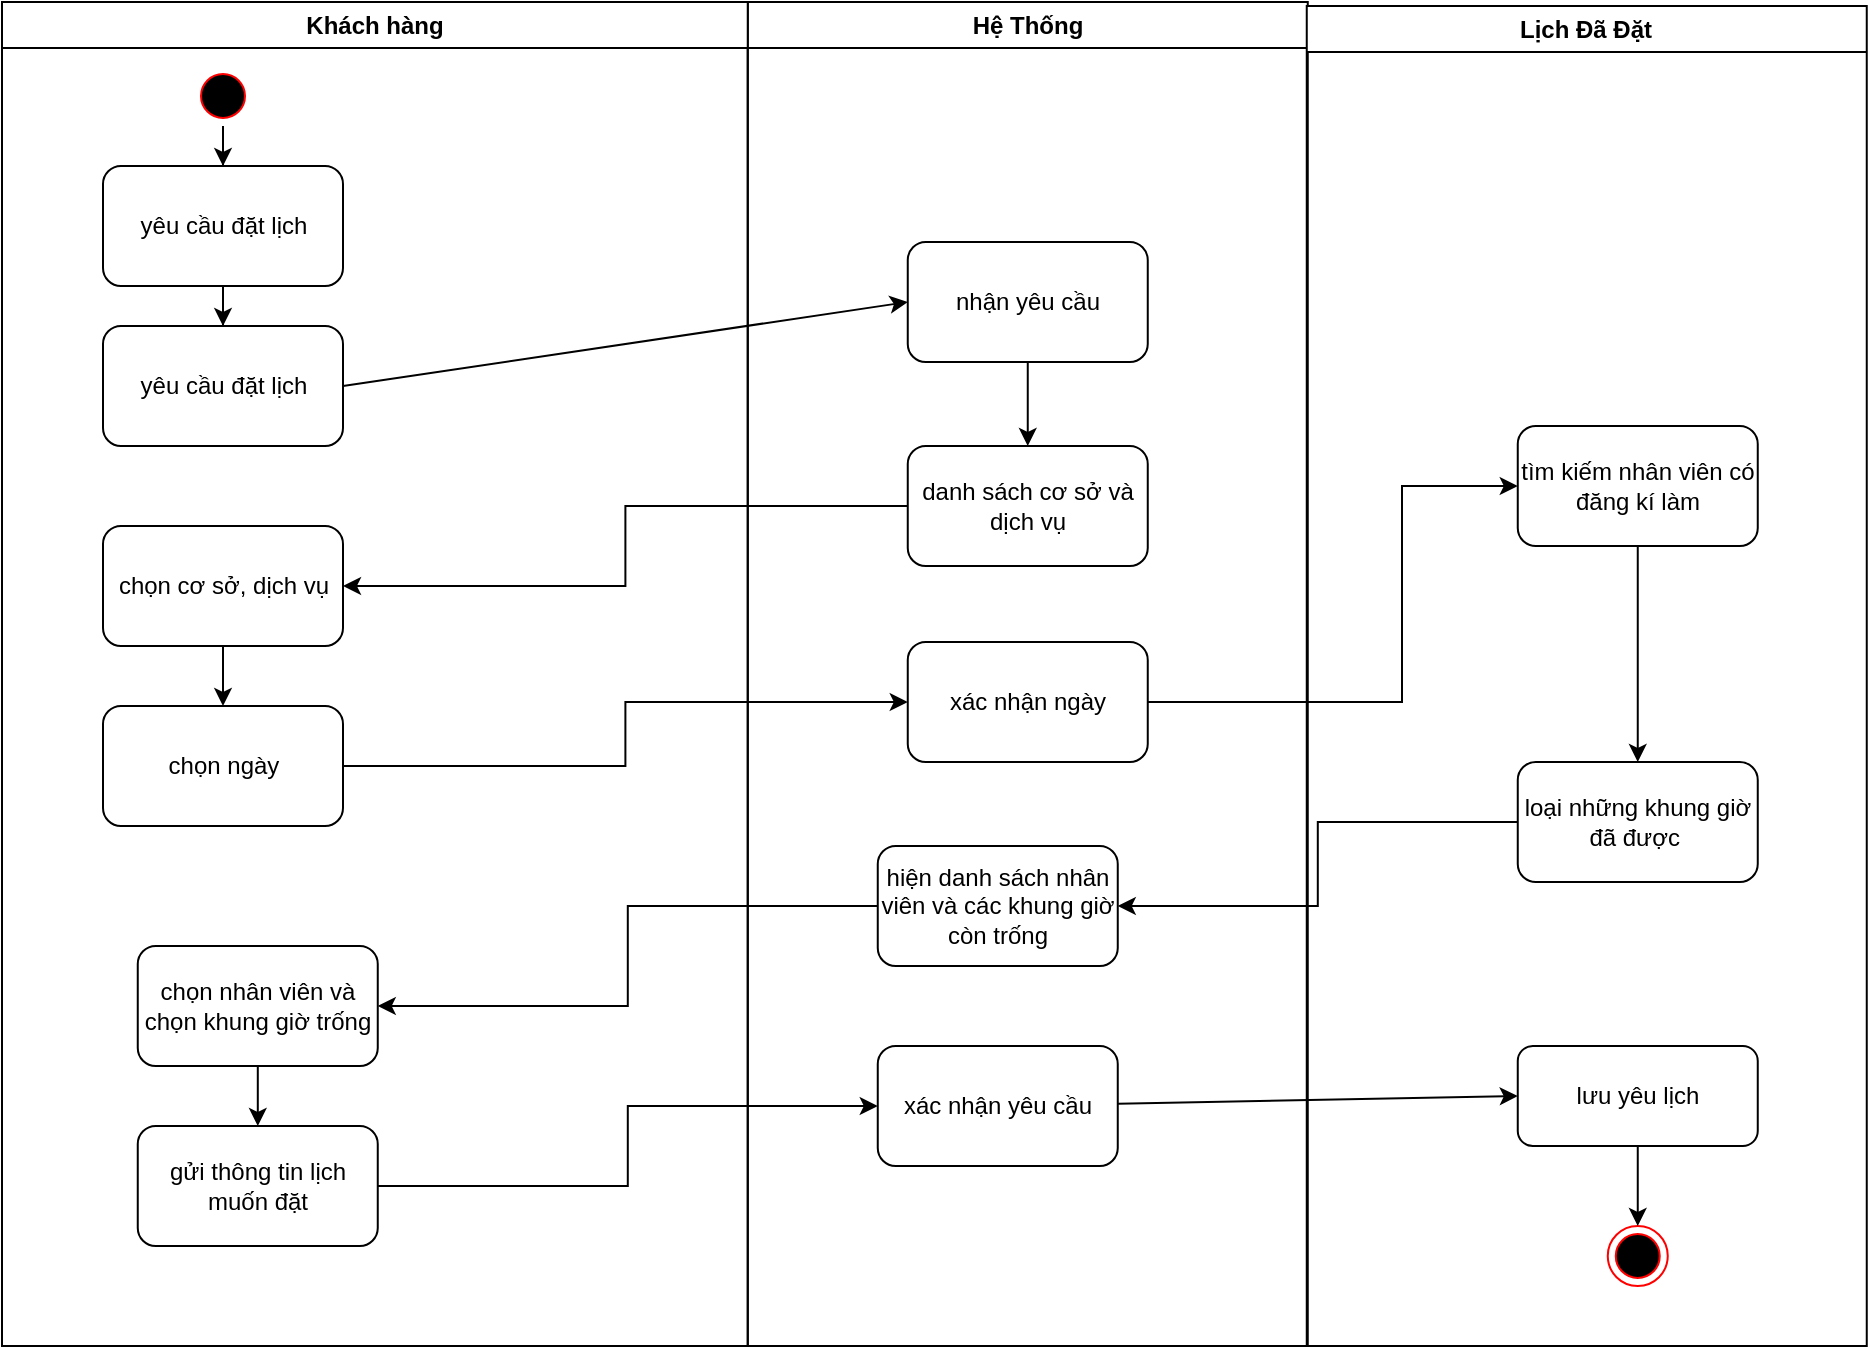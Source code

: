 <mxfile version="18.0.1" type="device" pages="13"><diagram name="Quy trình đặt lịch" id="e7e014a7-5840-1c2e-5031-d8a46d1fe8dd"><mxGraphModel dx="1038" dy="641" grid="1" gridSize="10" guides="1" tooltips="1" connect="1" arrows="1" fold="1" page="1" pageScale="1" pageWidth="1169" pageHeight="826" background="none" math="0" shadow="0"><root><mxCell id="0"/><mxCell id="1" parent="0"/><mxCell id="3" value="Hệ Thống" style="swimlane;whiteSpace=wrap" parent="1" vertex="1"><mxGeometry x="472.88" y="110" width="280" height="672" as="geometry"/></mxCell><mxCell id="2" value="Khách hàng" style="swimlane;whiteSpace=wrap;startSize=23;" parent="3" vertex="1"><mxGeometry x="-372.88" width="372.875" height="672" as="geometry"/></mxCell><mxCell id="p7sZVpA9ODfFNJ71P4DU-48" style="edgeStyle=orthogonalEdgeStyle;rounded=0;orthogonalLoop=1;jettySize=auto;html=1;exitX=0.5;exitY=1;exitDx=0;exitDy=0;" parent="2" source="5" target="p7sZVpA9ODfFNJ71P4DU-42" edge="1"><mxGeometry relative="1" as="geometry"/></mxCell><mxCell id="5" value="" style="ellipse;shape=startState;fillColor=#000000;strokeColor=#ff0000;" parent="2" vertex="1"><mxGeometry x="95.5" y="32" width="30" height="30" as="geometry"/></mxCell><mxCell id="p7sZVpA9ODfFNJ71P4DU-71" value="" style="edgeStyle=orthogonalEdgeStyle;rounded=0;orthogonalLoop=1;jettySize=auto;html=1;" parent="2" source="p7sZVpA9ODfFNJ71P4DU-42" target="p7sZVpA9ODfFNJ71P4DU-70" edge="1"><mxGeometry relative="1" as="geometry"/></mxCell><mxCell id="p7sZVpA9ODfFNJ71P4DU-42" value="yêu cầu đặt lịch" style="rounded=1;whiteSpace=wrap;html=1;" parent="2" vertex="1"><mxGeometry x="50.5" y="82" width="120" height="60" as="geometry"/></mxCell><mxCell id="p7sZVpA9ODfFNJ71P4DU-70" value="yêu cầu đặt lịch" style="whiteSpace=wrap;html=1;fillColor=rgb(255, 255, 255);strokeColor=rgb(0, 0, 0);fontColor=rgb(0, 0, 0);rounded=1;" parent="2" vertex="1"><mxGeometry x="50.5" y="162" width="120" height="60" as="geometry"/></mxCell><mxCell id="p7sZVpA9ODfFNJ71P4DU-79" value="" style="edgeStyle=orthogonalEdgeStyle;rounded=0;orthogonalLoop=1;jettySize=auto;html=1;" parent="2" source="p7sZVpA9ODfFNJ71P4DU-76" target="p7sZVpA9ODfFNJ71P4DU-78" edge="1"><mxGeometry relative="1" as="geometry"/></mxCell><mxCell id="p7sZVpA9ODfFNJ71P4DU-76" value="chọn cơ sở, dịch vụ" style="whiteSpace=wrap;html=1;fillColor=rgb(255, 255, 255);strokeColor=rgb(0, 0, 0);fontColor=rgb(0, 0, 0);rounded=1;" parent="2" vertex="1"><mxGeometry x="50.5" y="262" width="120" height="60" as="geometry"/></mxCell><mxCell id="p7sZVpA9ODfFNJ71P4DU-78" value="chọn ngày" style="whiteSpace=wrap;html=1;fillColor=rgb(255, 255, 255);strokeColor=rgb(0, 0, 0);fontColor=rgb(0, 0, 0);rounded=1;" parent="2" vertex="1"><mxGeometry x="50.5" y="352" width="120" height="60" as="geometry"/></mxCell><mxCell id="p7sZVpA9ODfFNJ71P4DU-93" value="" style="edgeStyle=orthogonalEdgeStyle;rounded=0;orthogonalLoop=1;jettySize=auto;html=1;" parent="2" source="p7sZVpA9ODfFNJ71P4DU-90" target="p7sZVpA9ODfFNJ71P4DU-92" edge="1"><mxGeometry relative="1" as="geometry"/></mxCell><mxCell id="p7sZVpA9ODfFNJ71P4DU-90" value="chọn nhân viên và chọn khung giờ trống" style="whiteSpace=wrap;html=1;fillColor=rgb(255, 255, 255);strokeColor=rgb(0, 0, 0);fontColor=rgb(0, 0, 0);rounded=1;" parent="2" vertex="1"><mxGeometry x="67.88" y="472" width="120" height="60" as="geometry"/></mxCell><mxCell id="p7sZVpA9ODfFNJ71P4DU-92" value="gửi thông tin lịch muốn đặt" style="whiteSpace=wrap;html=1;fillColor=rgb(255, 255, 255);strokeColor=rgb(0, 0, 0);fontColor=rgb(0, 0, 0);rounded=1;" parent="2" vertex="1"><mxGeometry x="67.88" y="562" width="120" height="60" as="geometry"/></mxCell><mxCell id="p7sZVpA9ODfFNJ71P4DU-72" value="nhận yêu cầu" style="rounded=1;whiteSpace=wrap;html=1;" parent="3" vertex="1"><mxGeometry x="80" y="120" width="120" height="60" as="geometry"/></mxCell><mxCell id="p7sZVpA9ODfFNJ71P4DU-73" value="" style="endArrow=classic;html=1;rounded=0;entryX=0;entryY=0.5;entryDx=0;entryDy=0;exitX=1;exitY=0.5;exitDx=0;exitDy=0;" parent="3" source="p7sZVpA9ODfFNJ71P4DU-70" target="p7sZVpA9ODfFNJ71P4DU-72" edge="1"><mxGeometry width="50" height="50" relative="1" as="geometry"><mxPoint x="125" y="282" as="sourcePoint"/><mxPoint x="175" y="232" as="targetPoint"/></mxGeometry></mxCell><mxCell id="p7sZVpA9ODfFNJ71P4DU-77" value="" style="edgeStyle=orthogonalEdgeStyle;rounded=0;orthogonalLoop=1;jettySize=auto;html=1;" parent="3" source="p7sZVpA9ODfFNJ71P4DU-74" target="p7sZVpA9ODfFNJ71P4DU-76" edge="1"><mxGeometry relative="1" as="geometry"/></mxCell><mxCell id="p7sZVpA9ODfFNJ71P4DU-74" value="danh sách cơ sở và dịch vụ" style="rounded=1;whiteSpace=wrap;html=1;" parent="3" vertex="1"><mxGeometry x="80" y="222" width="120" height="60" as="geometry"/></mxCell><mxCell id="p7sZVpA9ODfFNJ71P4DU-75" value="" style="endArrow=classic;html=1;rounded=0;entryX=0.5;entryY=0;entryDx=0;entryDy=0;" parent="3" source="p7sZVpA9ODfFNJ71P4DU-72" target="p7sZVpA9ODfFNJ71P4DU-74" edge="1"><mxGeometry width="50" height="50" relative="1" as="geometry"><mxPoint x="125" y="272" as="sourcePoint"/><mxPoint x="175" y="222" as="targetPoint"/></mxGeometry></mxCell><mxCell id="p7sZVpA9ODfFNJ71P4DU-80" value="xác nhận ngày" style="whiteSpace=wrap;html=1;fillColor=rgb(255, 255, 255);strokeColor=rgb(0, 0, 0);fontColor=rgb(0, 0, 0);rounded=1;" parent="3" vertex="1"><mxGeometry x="80" y="320" width="120" height="60" as="geometry"/></mxCell><mxCell id="p7sZVpA9ODfFNJ71P4DU-81" value="" style="edgeStyle=orthogonalEdgeStyle;rounded=0;orthogonalLoop=1;jettySize=auto;html=1;" parent="3" source="p7sZVpA9ODfFNJ71P4DU-78" target="p7sZVpA9ODfFNJ71P4DU-80" edge="1"><mxGeometry relative="1" as="geometry"/></mxCell><mxCell id="p7sZVpA9ODfFNJ71P4DU-84" value="hiện danh sách nhân viên và các khung giờ còn trống" style="whiteSpace=wrap;html=1;fillColor=rgb(255, 255, 255);strokeColor=rgb(0, 0, 0);fontColor=rgb(0, 0, 0);rounded=1;" parent="3" vertex="1"><mxGeometry x="65" y="422" width="120" height="60" as="geometry"/></mxCell><mxCell id="p7sZVpA9ODfFNJ71P4DU-91" value="" style="edgeStyle=orthogonalEdgeStyle;rounded=0;orthogonalLoop=1;jettySize=auto;html=1;" parent="3" source="p7sZVpA9ODfFNJ71P4DU-84" target="p7sZVpA9ODfFNJ71P4DU-90" edge="1"><mxGeometry relative="1" as="geometry"/></mxCell><mxCell id="p7sZVpA9ODfFNJ71P4DU-94" value="xác nhận yêu cầu" style="whiteSpace=wrap;html=1;fillColor=rgb(255, 255, 255);strokeColor=rgb(0, 0, 0);fontColor=rgb(0, 0, 0);rounded=1;" parent="3" vertex="1"><mxGeometry x="65" y="522" width="120" height="60" as="geometry"/></mxCell><mxCell id="p7sZVpA9ODfFNJ71P4DU-95" value="" style="edgeStyle=orthogonalEdgeStyle;rounded=0;orthogonalLoop=1;jettySize=auto;html=1;" parent="3" source="p7sZVpA9ODfFNJ71P4DU-92" target="p7sZVpA9ODfFNJ71P4DU-94" edge="1"><mxGeometry relative="1" as="geometry"/></mxCell><mxCell id="4" value="Lịch Đã Đặt" style="swimlane;whiteSpace=wrap" parent="1" vertex="1"><mxGeometry x="752.38" y="112" width="280" height="670" as="geometry"/></mxCell><mxCell id="38" value="" style="ellipse;shape=endState;fillColor=#000000;strokeColor=#ff0000" parent="4" vertex="1"><mxGeometry x="150.5" y="610" width="30" height="30" as="geometry"/></mxCell><mxCell id="p7sZVpA9ODfFNJ71P4DU-82" value="tìm kiếm nhân viên có đăng kí làm" style="whiteSpace=wrap;html=1;fillColor=rgb(255, 255, 255);strokeColor=rgb(0, 0, 0);fontColor=rgb(0, 0, 0);rounded=1;" parent="4" vertex="1"><mxGeometry x="105.5" y="210" width="120" height="60" as="geometry"/></mxCell><mxCell id="p7sZVpA9ODfFNJ71P4DU-86" value="loại những khung giờ đã được&amp;nbsp;" style="whiteSpace=wrap;html=1;fillColor=rgb(255, 255, 255);strokeColor=rgb(0, 0, 0);fontColor=rgb(0, 0, 0);rounded=1;" parent="4" vertex="1"><mxGeometry x="105.5" y="378" width="120" height="60" as="geometry"/></mxCell><mxCell id="p7sZVpA9ODfFNJ71P4DU-88" value="" style="endArrow=classic;html=1;rounded=0;exitX=0.5;exitY=1;exitDx=0;exitDy=0;" parent="4" source="p7sZVpA9ODfFNJ71P4DU-82" target="p7sZVpA9ODfFNJ71P4DU-86" edge="1"><mxGeometry width="50" height="50" relative="1" as="geometry"><mxPoint x="-154.5" y="430" as="sourcePoint"/><mxPoint x="-104.5" y="380" as="targetPoint"/></mxGeometry></mxCell><mxCell id="p7sZVpA9ODfFNJ71P4DU-99" value="lưu yêu lịch" style="rounded=1;whiteSpace=wrap;html=1;" parent="4" vertex="1"><mxGeometry x="105.5" y="520" width="120" height="50" as="geometry"/></mxCell><mxCell id="p7sZVpA9ODfFNJ71P4DU-101" value="" style="endArrow=classic;html=1;rounded=0;" parent="4" source="p7sZVpA9ODfFNJ71P4DU-99" target="38" edge="1"><mxGeometry width="50" height="50" relative="1" as="geometry"><mxPoint x="-154.5" y="410" as="sourcePoint"/><mxPoint x="-104.5" y="360" as="targetPoint"/></mxGeometry></mxCell><mxCell id="p7sZVpA9ODfFNJ71P4DU-83" value="" style="edgeStyle=orthogonalEdgeStyle;rounded=0;orthogonalLoop=1;jettySize=auto;html=1;" parent="1" source="p7sZVpA9ODfFNJ71P4DU-80" target="p7sZVpA9ODfFNJ71P4DU-82" edge="1"><mxGeometry relative="1" as="geometry"><Array as="points"><mxPoint x="800" y="460"/><mxPoint x="800" y="352"/></Array></mxGeometry></mxCell><mxCell id="p7sZVpA9ODfFNJ71P4DU-89" style="edgeStyle=orthogonalEdgeStyle;rounded=0;orthogonalLoop=1;jettySize=auto;html=1;exitX=0;exitY=0.5;exitDx=0;exitDy=0;entryX=1;entryY=0.5;entryDx=0;entryDy=0;" parent="1" source="p7sZVpA9ODfFNJ71P4DU-86" target="p7sZVpA9ODfFNJ71P4DU-84" edge="1"><mxGeometry relative="1" as="geometry"/></mxCell><mxCell id="p7sZVpA9ODfFNJ71P4DU-100" value="" style="endArrow=classic;html=1;rounded=0;entryX=0;entryY=0.5;entryDx=0;entryDy=0;" parent="1" source="p7sZVpA9ODfFNJ71P4DU-94" target="p7sZVpA9ODfFNJ71P4DU-99" edge="1"><mxGeometry width="50" height="50" relative="1" as="geometry"><mxPoint x="897.88" y="692" as="sourcePoint"/><mxPoint x="947.88" y="642" as="targetPoint"/></mxGeometry></mxCell></root></mxGraphModel></diagram><diagram id="vmrnrVC0KAroBzlJGYRJ" name="usecase tổng quát"><mxGraphModel dx="1221" dy="754" grid="1" gridSize="10" guides="1" tooltips="1" connect="1" arrows="1" fold="1" page="1" pageScale="1" pageWidth="1654" pageHeight="2336" math="0" shadow="0"><root><mxCell id="0"/><mxCell id="1" parent="0"/><mxCell id="JCoaWI6bBEfMLUcwxuiH-1" value="Khách" style="shape=umlActor;verticalLabelPosition=bottom;verticalAlign=top;html=1;outlineConnect=0;" parent="1" vertex="1"><mxGeometry x="580" y="310" width="30" height="60" as="geometry"/></mxCell><mxCell id="JCoaWI6bBEfMLUcwxuiH-2" value="Đăng nhập" style="ellipse;whiteSpace=wrap;html=1;" parent="1" vertex="1"><mxGeometry x="827" y="140" width="120" height="80" as="geometry"/></mxCell><mxCell id="JCoaWI6bBEfMLUcwxuiH-3" value="Đăng Ký" style="ellipse;whiteSpace=wrap;html=1;" parent="1" vertex="1"><mxGeometry x="820" y="240" width="120" height="80" as="geometry"/></mxCell><mxCell id="JCoaWI6bBEfMLUcwxuiH-4" value="Đặt lịch" style="ellipse;whiteSpace=wrap;html=1;" parent="1" vertex="1"><mxGeometry x="820" y="340" width="120" height="80" as="geometry"/></mxCell><mxCell id="JCoaWI6bBEfMLUcwxuiH-5" value="" style="endArrow=classic;html=1;rounded=0;entryX=0;entryY=0.5;entryDx=0;entryDy=0;exitX=1;exitY=0.333;exitDx=0;exitDy=0;exitPerimeter=0;" parent="1" source="JCoaWI6bBEfMLUcwxuiH-1" target="JCoaWI6bBEfMLUcwxuiH-2" edge="1"><mxGeometry width="50" height="50" relative="1" as="geometry"><mxPoint x="580" y="390" as="sourcePoint"/><mxPoint x="670.711" y="390" as="targetPoint"/><Array as="points"/></mxGeometry></mxCell><mxCell id="JCoaWI6bBEfMLUcwxuiH-6" value="" style="endArrow=classic;html=1;rounded=0;entryX=0;entryY=0.5;entryDx=0;entryDy=0;exitX=1;exitY=0.333;exitDx=0;exitDy=0;exitPerimeter=0;" parent="1" source="JCoaWI6bBEfMLUcwxuiH-1" target="JCoaWI6bBEfMLUcwxuiH-3" edge="1"><mxGeometry width="50" height="50" relative="1" as="geometry"><mxPoint x="580" y="390" as="sourcePoint"/><mxPoint x="820" y="340" as="targetPoint"/><Array as="points"/></mxGeometry></mxCell><mxCell id="JCoaWI6bBEfMLUcwxuiH-8" value="" style="endArrow=classic;html=1;rounded=0;exitX=1;exitY=0.333;exitDx=0;exitDy=0;exitPerimeter=0;" parent="1" source="JCoaWI6bBEfMLUcwxuiH-1" target="JCoaWI6bBEfMLUcwxuiH-4" edge="1"><mxGeometry width="50" height="50" relative="1" as="geometry"><mxPoint x="580" y="390" as="sourcePoint"/><mxPoint x="670.711" y="390" as="targetPoint"/><Array as="points"/></mxGeometry></mxCell><mxCell id="JCoaWI6bBEfMLUcwxuiH-9" value="Chia sẻ ảnh" style="ellipse;whiteSpace=wrap;html=1;" parent="1" vertex="1"><mxGeometry x="827" y="530" width="120" height="80" as="geometry"/></mxCell><mxCell id="JCoaWI6bBEfMLUcwxuiH-11" value="" style="endArrow=classic;html=1;rounded=0;exitX=1;exitY=0.333;exitDx=0;exitDy=0;exitPerimeter=0;entryX=0;entryY=0.5;entryDx=0;entryDy=0;" parent="1" source="JCoaWI6bBEfMLUcwxuiH-1" target="JCoaWI6bBEfMLUcwxuiH-9" edge="1"><mxGeometry width="50" height="50" relative="1" as="geometry"><mxPoint x="860" y="440" as="sourcePoint"/><mxPoint x="910" y="390" as="targetPoint"/></mxGeometry></mxCell><mxCell id="JCoaWI6bBEfMLUcwxuiH-13" value="Huỷ lịch" style="ellipse;whiteSpace=wrap;html=1;" parent="1" vertex="1"><mxGeometry x="827" y="430" width="120" height="80" as="geometry"/></mxCell><mxCell id="JCoaWI6bBEfMLUcwxuiH-14" value="" style="endArrow=classic;html=1;rounded=0;exitX=1;exitY=0.333;exitDx=0;exitDy=0;exitPerimeter=0;entryX=0;entryY=0.5;entryDx=0;entryDy=0;" parent="1" source="JCoaWI6bBEfMLUcwxuiH-1" target="JCoaWI6bBEfMLUcwxuiH-13" edge="1"><mxGeometry width="50" height="50" relative="1" as="geometry"><mxPoint x="585" y="470" as="sourcePoint"/><mxPoint x="585" y="490.711" as="targetPoint"/></mxGeometry></mxCell><mxCell id="JCoaWI6bBEfMLUcwxuiH-34" style="edgeStyle=none;rounded=0;orthogonalLoop=1;jettySize=auto;html=1;exitX=0;exitY=0.333;exitDx=0;exitDy=0;exitPerimeter=0;entryX=1;entryY=0.5;entryDx=0;entryDy=0;" parent="1" source="JCoaWI6bBEfMLUcwxuiH-16" target="JCoaWI6bBEfMLUcwxuiH-9" edge="1"><mxGeometry relative="1" as="geometry"/></mxCell><mxCell id="JCoaWI6bBEfMLUcwxuiH-46" style="edgeStyle=none;rounded=0;orthogonalLoop=1;jettySize=auto;html=1;exitX=1;exitY=0.333;exitDx=0;exitDy=0;exitPerimeter=0;entryX=0;entryY=0.5;entryDx=0;entryDy=0;" parent="1" source="JCoaWI6bBEfMLUcwxuiH-16" target="JCoaWI6bBEfMLUcwxuiH-45" edge="1"><mxGeometry relative="1" as="geometry"/></mxCell><mxCell id="JCoaWI6bBEfMLUcwxuiH-16" value="Admin" style="shape=umlActor;verticalLabelPosition=bottom;verticalAlign=top;html=1;outlineConnect=0;" parent="1" vertex="1"><mxGeometry x="1140" y="120" width="30" height="60" as="geometry"/></mxCell><mxCell id="JCoaWI6bBEfMLUcwxuiH-26" value="Quản lí người dùng" style="ellipse;whiteSpace=wrap;html=1;" parent="1" vertex="1"><mxGeometry x="1290" y="100" width="120" height="80" as="geometry"/></mxCell><mxCell id="JCoaWI6bBEfMLUcwxuiH-28" value="" style="endArrow=classic;html=1;rounded=0;entryX=1;entryY=0.5;entryDx=0;entryDy=0;exitX=0;exitY=0.333;exitDx=0;exitDy=0;exitPerimeter=0;" parent="1" source="JCoaWI6bBEfMLUcwxuiH-16" target="JCoaWI6bBEfMLUcwxuiH-2" edge="1"><mxGeometry width="50" height="50" relative="1" as="geometry"><mxPoint x="1120" y="450" as="sourcePoint"/><mxPoint x="1170" y="410" as="targetPoint"/></mxGeometry></mxCell><mxCell id="JCoaWI6bBEfMLUcwxuiH-29" value="" style="endArrow=classic;html=1;rounded=0;entryX=0;entryY=0.5;entryDx=0;entryDy=0;exitX=1;exitY=0.333;exitDx=0;exitDy=0;exitPerimeter=0;" parent="1" source="JCoaWI6bBEfMLUcwxuiH-16" target="JCoaWI6bBEfMLUcwxuiH-26" edge="1"><mxGeometry width="50" height="50" relative="1" as="geometry"><mxPoint x="1280" y="420" as="sourcePoint"/><mxPoint x="1100" y="210.0" as="targetPoint"/><Array as="points"/></mxGeometry></mxCell><mxCell id="JCoaWI6bBEfMLUcwxuiH-30" value="" style="endArrow=classic;html=1;rounded=0;exitX=0;exitY=0.333;exitDx=0;exitDy=0;exitPerimeter=0;entryX=1;entryY=0.5;entryDx=0;entryDy=0;" parent="1" source="JCoaWI6bBEfMLUcwxuiH-16" target="JCoaWI6bBEfMLUcwxuiH-13" edge="1"><mxGeometry width="50" height="50" relative="1" as="geometry"><mxPoint x="1130" y="270" as="sourcePoint"/><mxPoint x="940" y="620" as="targetPoint"/></mxGeometry></mxCell><mxCell id="JCoaWI6bBEfMLUcwxuiH-31" value="" style="endArrow=classic;html=1;rounded=0;entryX=1.029;entryY=0.566;entryDx=0;entryDy=0;exitX=0;exitY=0.333;exitDx=0;exitDy=0;exitPerimeter=0;entryPerimeter=0;" parent="1" source="JCoaWI6bBEfMLUcwxuiH-16" target="JCoaWI6bBEfMLUcwxuiH-4" edge="1"><mxGeometry width="50" height="50" relative="1" as="geometry"><mxPoint x="1120" y="650" as="sourcePoint"/><mxPoint x="940" y="440.0" as="targetPoint"/></mxGeometry></mxCell><mxCell id="JCoaWI6bBEfMLUcwxuiH-33" style="edgeStyle=none;rounded=0;orthogonalLoop=1;jettySize=auto;html=1;exitX=1;exitY=0.5;exitDx=0;exitDy=0;" parent="1" source="JCoaWI6bBEfMLUcwxuiH-9" target="JCoaWI6bBEfMLUcwxuiH-9" edge="1"><mxGeometry relative="1" as="geometry"/></mxCell><mxCell id="JCoaWI6bBEfMLUcwxuiH-35" value="Quản lí tài nguyên" style="ellipse;whiteSpace=wrap;html=1;" parent="1" vertex="1"><mxGeometry x="1290" y="190" width="120" height="80" as="geometry"/></mxCell><mxCell id="JCoaWI6bBEfMLUcwxuiH-36" value="" style="endArrow=classic;html=1;rounded=0;entryX=0;entryY=1;entryDx=0;entryDy=0;exitX=1;exitY=0.333;exitDx=0;exitDy=0;exitPerimeter=0;" parent="1" source="JCoaWI6bBEfMLUcwxuiH-16" target="JCoaWI6bBEfMLUcwxuiH-35" edge="1"><mxGeometry width="50" height="50" relative="1" as="geometry"><mxPoint x="1240" y="450" as="sourcePoint"/><mxPoint x="1170" y="320.0" as="targetPoint"/></mxGeometry></mxCell><mxCell id="JCoaWI6bBEfMLUcwxuiH-38" style="edgeStyle=none;rounded=0;orthogonalLoop=1;jettySize=auto;html=1;exitX=0;exitY=0.333;exitDx=0;exitDy=0;exitPerimeter=0;entryX=1;entryY=0.5;entryDx=0;entryDy=0;" parent="1" source="JCoaWI6bBEfMLUcwxuiH-39" target="JCoaWI6bBEfMLUcwxuiH-9" edge="1"><mxGeometry relative="1" as="geometry"><mxPoint x="950" y="490" as="targetPoint"/></mxGeometry></mxCell><mxCell id="JCoaWI6bBEfMLUcwxuiH-44" style="edgeStyle=none;rounded=0;orthogonalLoop=1;jettySize=auto;html=1;exitX=1;exitY=0.333;exitDx=0;exitDy=0;exitPerimeter=0;entryX=0;entryY=0.5;entryDx=0;entryDy=0;" parent="1" source="JCoaWI6bBEfMLUcwxuiH-39" target="JCoaWI6bBEfMLUcwxuiH-45" edge="1"><mxGeometry relative="1" as="geometry"><mxPoint x="1250" y="380" as="targetPoint"/></mxGeometry></mxCell><mxCell id="JCoaWI6bBEfMLUcwxuiH-39" value="Nhân viên" style="shape=umlActor;verticalLabelPosition=bottom;verticalAlign=top;html=1;outlineConnect=0;" parent="1" vertex="1"><mxGeometry x="1150" y="390" width="30" height="60" as="geometry"/></mxCell><mxCell id="JCoaWI6bBEfMLUcwxuiH-40" value="" style="endArrow=classic;html=1;rounded=0;exitX=0;exitY=0.333;exitDx=0;exitDy=0;exitPerimeter=0;" parent="1" source="JCoaWI6bBEfMLUcwxuiH-39" edge="1"><mxGeometry width="50" height="50" relative="1" as="geometry"><mxPoint x="1130" y="460" as="sourcePoint"/><mxPoint x="950" y="180" as="targetPoint"/></mxGeometry></mxCell><mxCell id="JCoaWI6bBEfMLUcwxuiH-41" value="" style="endArrow=classic;html=1;rounded=0;exitX=0;exitY=0.333;exitDx=0;exitDy=0;exitPerimeter=0;entryX=1;entryY=0.5;entryDx=0;entryDy=0;" parent="1" source="JCoaWI6bBEfMLUcwxuiH-39" target="JCoaWI6bBEfMLUcwxuiH-13" edge="1"><mxGeometry width="50" height="50" relative="1" as="geometry"><mxPoint x="1140" y="280" as="sourcePoint"/><mxPoint x="950" y="600" as="targetPoint"/></mxGeometry></mxCell><mxCell id="JCoaWI6bBEfMLUcwxuiH-42" value="" style="endArrow=classic;html=1;rounded=0;entryX=1;entryY=0.5;entryDx=0;entryDy=0;exitX=0;exitY=0.333;exitDx=0;exitDy=0;exitPerimeter=0;" parent="1" source="JCoaWI6bBEfMLUcwxuiH-39" target="JCoaWI6bBEfMLUcwxuiH-4" edge="1"><mxGeometry width="50" height="50" relative="1" as="geometry"><mxPoint x="1130" y="660" as="sourcePoint"/><mxPoint x="953.48" y="395.28" as="targetPoint"/></mxGeometry></mxCell><mxCell id="JCoaWI6bBEfMLUcwxuiH-43" style="edgeStyle=none;rounded=0;orthogonalLoop=1;jettySize=auto;html=1;exitX=1;exitY=0.5;exitDx=0;exitDy=0;" parent="1" edge="1"><mxGeometry relative="1" as="geometry"><mxPoint x="950" y="490" as="sourcePoint"/><mxPoint x="950" y="490" as="targetPoint"/></mxGeometry></mxCell><mxCell id="JCoaWI6bBEfMLUcwxuiH-45" value="Quản lí hoá đơn" style="ellipse;whiteSpace=wrap;html=1;" parent="1" vertex="1"><mxGeometry x="1290" y="290" width="120" height="80" as="geometry"/></mxCell><mxCell id="K4cSLV6USss3ccR3Q6UN-1" value="Khách" style="shape=umlActor;verticalLabelPosition=bottom;verticalAlign=top;html=1;outlineConnect=0;" parent="1" vertex="1"><mxGeometry x="600" y="700" width="30" height="60" as="geometry"/></mxCell><mxCell id="K4cSLV6USss3ccR3Q6UN-2" value="Nhân viên" style="shape=umlActor;verticalLabelPosition=bottom;verticalAlign=top;html=1;outlineConnect=0;" parent="1" vertex="1"><mxGeometry x="690" y="700" width="30" height="60" as="geometry"/></mxCell><mxCell id="K4cSLV6USss3ccR3Q6UN-3" value="Admin" style="shape=umlActor;verticalLabelPosition=bottom;verticalAlign=top;html=1;outlineConnect=0;" parent="1" vertex="1"><mxGeometry x="770" y="700" width="30" height="60" as="geometry"/></mxCell></root></mxGraphModel></diagram><diagram id="0rMAsYzkUUvsdXkE0qeU" name="uscase người dùng cơ bản"><mxGraphModel dx="1038" dy="641" grid="1" gridSize="10" guides="1" tooltips="1" connect="1" arrows="1" fold="1" page="1" pageScale="1" pageWidth="2336" pageHeight="1654" math="0" shadow="0"><root><mxCell id="0"/><mxCell id="1" parent="0"/><mxCell id="DtXpn6Zy9dpnH7PHafFd-4" style="edgeStyle=none;rounded=0;orthogonalLoop=1;jettySize=auto;html=1;exitX=0.5;exitY=0.5;exitDx=0;exitDy=0;exitPerimeter=0;" parent="1" source="DtXpn6Zy9dpnH7PHafFd-1" target="DtXpn6Zy9dpnH7PHafFd-2" edge="1"><mxGeometry relative="1" as="geometry"><mxPoint x="1160" y="720" as="sourcePoint"/></mxGeometry></mxCell><mxCell id="DtXpn6Zy9dpnH7PHafFd-11" style="edgeStyle=none;rounded=0;orthogonalLoop=1;jettySize=auto;html=1;exitX=0.5;exitY=0.5;exitDx=0;exitDy=0;exitPerimeter=0;entryX=1;entryY=0.5;entryDx=0;entryDy=0;" parent="1" source="DtXpn6Zy9dpnH7PHafFd-1" target="DtXpn6Zy9dpnH7PHafFd-10" edge="1"><mxGeometry relative="1" as="geometry"/></mxCell><mxCell id="DtXpn6Zy9dpnH7PHafFd-34" style="edgeStyle=none;rounded=0;orthogonalLoop=1;jettySize=auto;html=1;exitX=0.5;exitY=0.5;exitDx=0;exitDy=0;exitPerimeter=0;endArrow=classic;endFill=1;" parent="1" source="DtXpn6Zy9dpnH7PHafFd-1" target="DtXpn6Zy9dpnH7PHafFd-33" edge="1"><mxGeometry relative="1" as="geometry"/></mxCell><mxCell id="DtXpn6Zy9dpnH7PHafFd-49" style="edgeStyle=none;rounded=0;orthogonalLoop=1;jettySize=auto;html=1;exitX=0.5;exitY=0;exitDx=0;exitDy=0;exitPerimeter=0;entryX=0.329;entryY=1.001;entryDx=0;entryDy=0;entryPerimeter=0;endArrow=classic;endFill=1;" parent="1" source="DtXpn6Zy9dpnH7PHafFd-1" target="DtXpn6Zy9dpnH7PHafFd-48" edge="1"><mxGeometry relative="1" as="geometry"/></mxCell><mxCell id="DtXpn6Zy9dpnH7PHafFd-54" style="edgeStyle=none;rounded=0;orthogonalLoop=1;jettySize=auto;html=1;exitX=0.5;exitY=0.5;exitDx=0;exitDy=0;exitPerimeter=0;endArrow=classic;endFill=1;" parent="1" source="DtXpn6Zy9dpnH7PHafFd-1" target="DtXpn6Zy9dpnH7PHafFd-55" edge="1"><mxGeometry relative="1" as="geometry"><mxPoint x="1165" y="870" as="targetPoint"/></mxGeometry></mxCell><mxCell id="DtXpn6Zy9dpnH7PHafFd-56" style="edgeStyle=none;rounded=0;orthogonalLoop=1;jettySize=auto;html=1;endArrow=classic;endFill=1;entryX=0.5;entryY=0;entryDx=0;entryDy=0;exitX=0.5;exitY=0.5;exitDx=0;exitDy=0;exitPerimeter=0;" parent="1" source="DtXpn6Zy9dpnH7PHafFd-1" target="DtXpn6Zy9dpnH7PHafFd-57" edge="1"><mxGeometry relative="1" as="geometry"><mxPoint x="1140" y="900" as="targetPoint"/><mxPoint x="1150" y="750" as="sourcePoint"/></mxGeometry></mxCell><mxCell id="_arAwrwx29Ca03zmeI-a-1" value="" style="edgeStyle=none;rounded=0;orthogonalLoop=1;jettySize=auto;html=1;startArrow=none;startFill=0;endArrow=classic;endFill=1;" parent="1" source="DtXpn6Zy9dpnH7PHafFd-1" target="DtXpn6Zy9dpnH7PHafFd-33" edge="1"><mxGeometry relative="1" as="geometry"/></mxCell><mxCell id="DtXpn6Zy9dpnH7PHafFd-1" value="Khách" style="shape=umlActor;verticalLabelPosition=bottom;verticalAlign=top;html=1;outlineConnect=0;" parent="1" vertex="1"><mxGeometry x="1150" y="690" width="30" height="60" as="geometry"/></mxCell><mxCell id="DtXpn6Zy9dpnH7PHafFd-6" style="edgeStyle=none;rounded=0;orthogonalLoop=1;jettySize=auto;html=1;exitX=0.75;exitY=1;exitDx=0;exitDy=0;entryX=0.95;entryY=0.767;entryDx=0;entryDy=0;dashed=1;startArrow=none;entryPerimeter=0;" parent="1" source="DtXpn6Zy9dpnH7PHafFd-7" target="DtXpn6Zy9dpnH7PHafFd-5" edge="1"><mxGeometry relative="1" as="geometry"/></mxCell><mxCell id="DtXpn6Zy9dpnH7PHafFd-2" value="Đăng nhập" style="ellipse;whiteSpace=wrap;html=1;" parent="1" vertex="1"><mxGeometry x="980" y="630" width="120" height="80" as="geometry"/></mxCell><mxCell id="DtXpn6Zy9dpnH7PHafFd-5" value="Đăng xuất" style="ellipse;whiteSpace=wrap;html=1;" parent="1" vertex="1"><mxGeometry x="720" y="520" width="120" height="80" as="geometry"/></mxCell><mxCell id="DtXpn6Zy9dpnH7PHafFd-9" value="" style="edgeStyle=none;rounded=0;orthogonalLoop=1;jettySize=auto;html=1;exitX=0;exitY=0.5;exitDx=0;exitDy=0;entryX=0;entryY=0;entryDx=0;entryDy=0;dashed=1;endArrow=none;" parent="1" source="DtXpn6Zy9dpnH7PHafFd-2" target="DtXpn6Zy9dpnH7PHafFd-7" edge="1"><mxGeometry relative="1" as="geometry"><mxPoint x="1020.0" y="640" as="sourcePoint"/><mxPoint x="840" y="640" as="targetPoint"/></mxGeometry></mxCell><mxCell id="DtXpn6Zy9dpnH7PHafFd-7" value="&amp;lt;&amp;lt;extent&amp;gt;&amp;gt;" style="text;html=1;strokeColor=none;fillColor=default;align=center;verticalAlign=middle;whiteSpace=wrap;rounded=0;direction=west;" parent="1" vertex="1"><mxGeometry x="880" y="615" width="60" height="30" as="geometry"/></mxCell><mxCell id="DtXpn6Zy9dpnH7PHafFd-14" value="" style="edgeStyle=none;rounded=0;orthogonalLoop=1;jettySize=auto;html=1;dashed=1;startArrow=none;exitX=0;exitY=0.5;exitDx=0;exitDy=0;" parent="1" source="DtXpn6Zy9dpnH7PHafFd-23" target="DtXpn6Zy9dpnH7PHafFd-13" edge="1"><mxGeometry relative="1" as="geometry"><mxPoint x="890" y="745" as="sourcePoint"/></mxGeometry></mxCell><mxCell id="DtXpn6Zy9dpnH7PHafFd-22" style="edgeStyle=none;rounded=0;orthogonalLoop=1;jettySize=auto;html=1;exitX=0;exitY=1;exitDx=0;exitDy=0;startArrow=none;dashed=1;entryX=1;entryY=0.5;entryDx=0;entryDy=0;" parent="1" source="DtXpn6Zy9dpnH7PHafFd-23" target="DtXpn6Zy9dpnH7PHafFd-20" edge="1"><mxGeometry relative="1" as="geometry"><mxPoint x="830" y="920" as="targetPoint"/></mxGeometry></mxCell><mxCell id="DtXpn6Zy9dpnH7PHafFd-31" style="edgeStyle=none;rounded=0;orthogonalLoop=1;jettySize=auto;html=1;exitX=0.5;exitY=1;exitDx=0;exitDy=0;entryX=1;entryY=0.5;entryDx=0;entryDy=0;dashed=1;endArrow=classic;endFill=1;startArrow=none;" parent="1" source="DtXpn6Zy9dpnH7PHafFd-27" target="DtXpn6Zy9dpnH7PHafFd-26" edge="1"><mxGeometry relative="1" as="geometry"/></mxCell><mxCell id="DtXpn6Zy9dpnH7PHafFd-10" value="Đặt lịch mới" style="ellipse;whiteSpace=wrap;html=1;" parent="1" vertex="1"><mxGeometry x="980" y="750" width="120" height="80" as="geometry"/></mxCell><mxCell id="DtXpn6Zy9dpnH7PHafFd-13" value="Chọn cơ sở" style="ellipse;whiteSpace=wrap;html=1;fillColor=rgb(255, 255, 255);strokeColor=rgb(0, 0, 0);fontColor=rgb(0, 0, 0);" parent="1" vertex="1"><mxGeometry x="660" y="680" width="120" height="80" as="geometry"/></mxCell><mxCell id="DtXpn6Zy9dpnH7PHafFd-15" value="" style="edgeStyle=none;rounded=0;orthogonalLoop=1;jettySize=auto;html=1;dashed=1;startArrow=none;exitX=0;exitY=0.5;exitDx=0;exitDy=0;" parent="1" source="DtXpn6Zy9dpnH7PHafFd-10" target="DtXpn6Zy9dpnH7PHafFd-17" edge="1"><mxGeometry relative="1" as="geometry"><mxPoint x="880" y="830" as="sourcePoint"/><Array as="points"><mxPoint x="890" y="770"/></Array></mxGeometry></mxCell><mxCell id="DtXpn6Zy9dpnH7PHafFd-17" value="Chọn dịch vụ" style="ellipse;whiteSpace=wrap;html=1;fillColor=rgb(255, 255, 255);strokeColor=rgb(0, 0, 0);fontColor=rgb(0, 0, 0);" parent="1" vertex="1"><mxGeometry x="660" y="770" width="120" height="80" as="geometry"/></mxCell><mxCell id="DtXpn6Zy9dpnH7PHafFd-20" value="Chọn thời gian" style="ellipse;whiteSpace=wrap;html=1;fillColor=default;" parent="1" vertex="1"><mxGeometry x="680" y="860" width="120" height="80" as="geometry"/></mxCell><mxCell id="DtXpn6Zy9dpnH7PHafFd-21" style="edgeStyle=none;rounded=0;orthogonalLoop=1;jettySize=auto;html=1;exitX=1;exitY=0.5;exitDx=0;exitDy=0;" parent="1" source="DtXpn6Zy9dpnH7PHafFd-20" target="DtXpn6Zy9dpnH7PHafFd-20" edge="1"><mxGeometry relative="1" as="geometry"/></mxCell><mxCell id="DtXpn6Zy9dpnH7PHafFd-24" value="" style="edgeStyle=none;rounded=0;orthogonalLoop=1;jettySize=auto;html=1;exitX=0;exitY=0.5;exitDx=0;exitDy=0;endArrow=none;dashed=1;" parent="1" source="DtXpn6Zy9dpnH7PHafFd-10" target="DtXpn6Zy9dpnH7PHafFd-23" edge="1"><mxGeometry relative="1" as="geometry"><mxPoint x="830" y="920" as="targetPoint"/><mxPoint x="997.574" y="818.284" as="sourcePoint"/></mxGeometry></mxCell><mxCell id="DtXpn6Zy9dpnH7PHafFd-26" value="Chọn người cắt" style="ellipse;whiteSpace=wrap;html=1;" parent="1" vertex="1"><mxGeometry x="730" y="960" width="120" height="80" as="geometry"/></mxCell><mxCell id="DtXpn6Zy9dpnH7PHafFd-27" value="&amp;lt;&amp;lt;extent&amp;gt;&amp;gt;" style="text;html=1;strokeColor=none;fillColor=default;align=center;verticalAlign=middle;whiteSpace=wrap;rounded=0;direction=south;" parent="1" vertex="1"><mxGeometry x="925" y="910" width="30" height="60" as="geometry"/></mxCell><mxCell id="DtXpn6Zy9dpnH7PHafFd-32" value="" style="edgeStyle=none;rounded=0;orthogonalLoop=1;jettySize=auto;html=1;exitX=0.5;exitY=1;exitDx=0;exitDy=0;entryX=0.25;entryY=0;entryDx=0;entryDy=0;dashed=1;endArrow=none;endFill=1;" parent="1" source="DtXpn6Zy9dpnH7PHafFd-10" target="DtXpn6Zy9dpnH7PHafFd-27" edge="1"><mxGeometry relative="1" as="geometry"><mxPoint x="1040" y="830" as="sourcePoint"/><mxPoint x="933.52" y="1049.76" as="targetPoint"/></mxGeometry></mxCell><mxCell id="DtXpn6Zy9dpnH7PHafFd-44" style="edgeStyle=none;rounded=0;orthogonalLoop=1;jettySize=auto;html=1;exitX=1;exitY=0.5;exitDx=0;exitDy=0;endArrow=classic;endFill=1;dashed=1;startArrow=none;" parent="1" source="DtXpn6Zy9dpnH7PHafFd-40" target="DtXpn6Zy9dpnH7PHafFd-39" edge="1"><mxGeometry relative="1" as="geometry"/></mxCell><mxCell id="DtXpn6Zy9dpnH7PHafFd-33" value="chia sẻ ảnh" style="ellipse;whiteSpace=wrap;html=1;fillColor=default;" parent="1" vertex="1"><mxGeometry x="1190" y="785" width="120" height="80" as="geometry"/></mxCell><mxCell id="DtXpn6Zy9dpnH7PHafFd-23" value="&amp;lt;&amp;lt;include&amp;gt;&amp;gt;" style="text;html=1;align=center;verticalAlign=middle;whiteSpace=wrap;rounded=0;fillColor=default;" parent="1" vertex="1"><mxGeometry x="865" y="755" width="60" height="30" as="geometry"/></mxCell><mxCell id="DtXpn6Zy9dpnH7PHafFd-37" value="" style="edgeStyle=none;rounded=0;orthogonalLoop=1;jettySize=auto;html=1;dashed=1;startArrow=none;exitX=0;exitY=0.5;exitDx=0;exitDy=0;endArrow=none;" parent="1" source="DtXpn6Zy9dpnH7PHafFd-10" target="DtXpn6Zy9dpnH7PHafFd-23" edge="1"><mxGeometry relative="1" as="geometry"><mxPoint x="980" y="790" as="sourcePoint"/><mxPoint x="827.122" y="757.24" as="targetPoint"/></mxGeometry></mxCell><mxCell id="DtXpn6Zy9dpnH7PHafFd-39" value="Xoá ảnh" style="ellipse;whiteSpace=wrap;html=1;direction=east;" parent="1" vertex="1"><mxGeometry x="1430" y="840" width="100" height="60" as="geometry"/></mxCell><mxCell id="DtXpn6Zy9dpnH7PHafFd-40" value="&amp;lt;&amp;lt;extent&amp;gt;&amp;gt;" style="text;html=1;strokeColor=none;fillColor=default;align=center;verticalAlign=middle;whiteSpace=wrap;rounded=0;direction=east;" parent="1" vertex="1"><mxGeometry x="1340" y="830" width="60" height="30" as="geometry"/></mxCell><mxCell id="DtXpn6Zy9dpnH7PHafFd-47" value="" style="edgeStyle=none;rounded=0;orthogonalLoop=1;jettySize=auto;html=1;exitX=1;exitY=0.5;exitDx=0;exitDy=0;endArrow=none;endFill=1;dashed=1;entryX=0;entryY=0.5;entryDx=0;entryDy=0;" parent="1" source="DtXpn6Zy9dpnH7PHafFd-33" target="DtXpn6Zy9dpnH7PHafFd-40" edge="1"><mxGeometry relative="1" as="geometry"><mxPoint x="1087.574" y="948.284" as="sourcePoint"/><mxPoint x="959.215" y="1055.654" as="targetPoint"/></mxGeometry></mxCell><mxCell id="DtXpn6Zy9dpnH7PHafFd-51" style="edgeStyle=none;rounded=0;orthogonalLoop=1;jettySize=auto;html=1;exitX=0.5;exitY=0;exitDx=0;exitDy=0;endArrow=classic;endFill=1;dashed=1;startArrow=none;" parent="1" source="DtXpn6Zy9dpnH7PHafFd-52" target="DtXpn6Zy9dpnH7PHafFd-50" edge="1"><mxGeometry relative="1" as="geometry"/></mxCell><mxCell id="DtXpn6Zy9dpnH7PHafFd-48" value="Like Ảnh" style="ellipse;whiteSpace=wrap;html=1;fillColor=default;" parent="1" vertex="1"><mxGeometry x="1150" y="565" width="120" height="80" as="geometry"/></mxCell><mxCell id="DtXpn6Zy9dpnH7PHafFd-50" value="Bỏ Like Ảnh" style="ellipse;whiteSpace=wrap;html=1;fillColor=default;" parent="1" vertex="1"><mxGeometry x="1230" y="410" width="120" height="80" as="geometry"/></mxCell><mxCell id="DtXpn6Zy9dpnH7PHafFd-65" style="edgeStyle=none;rounded=0;orthogonalLoop=1;jettySize=auto;html=1;exitX=0.25;exitY=1;exitDx=0;exitDy=0;entryX=0.805;entryY=0.053;entryDx=0;entryDy=0;entryPerimeter=0;endArrow=none;endFill=0;dashed=1;startArrow=none;startFill=0;" parent="1" source="DtXpn6Zy9dpnH7PHafFd-52" target="DtXpn6Zy9dpnH7PHafFd-48" edge="1"><mxGeometry relative="1" as="geometry"/></mxCell><mxCell id="DtXpn6Zy9dpnH7PHafFd-52" value="&amp;lt;&amp;lt;extent&amp;gt;&amp;gt;" style="text;html=1;strokeColor=none;fillColor=default;align=center;verticalAlign=middle;whiteSpace=wrap;rounded=0;direction=east;" parent="1" vertex="1"><mxGeometry x="1240" y="520" width="60" height="30" as="geometry"/></mxCell><mxCell id="DtXpn6Zy9dpnH7PHafFd-55" value="Huỷ Lịch" style="ellipse;whiteSpace=wrap;html=1;fillColor=default;" parent="1" vertex="1"><mxGeometry x="1250" y="675" width="120" height="80" as="geometry"/></mxCell><mxCell id="DtXpn6Zy9dpnH7PHafFd-59" style="edgeStyle=none;rounded=0;orthogonalLoop=1;jettySize=auto;html=1;exitX=0.5;exitY=1;exitDx=0;exitDy=0;entryX=0.5;entryY=0;entryDx=0;entryDy=0;endArrow=classic;endFill=1;" parent="1" source="DtXpn6Zy9dpnH7PHafFd-57" target="DtXpn6Zy9dpnH7PHafFd-58" edge="1"><mxGeometry relative="1" as="geometry"/></mxCell><mxCell id="DtXpn6Zy9dpnH7PHafFd-64" style="edgeStyle=none;rounded=0;orthogonalLoop=1;jettySize=auto;html=1;endArrow=classic;endFill=1;exitX=0.5;exitY=1;exitDx=0;exitDy=0;" parent="1" source="DtXpn6Zy9dpnH7PHafFd-57" target="DtXpn6Zy9dpnH7PHafFd-61" edge="1"><mxGeometry relative="1" as="geometry"/></mxCell><mxCell id="DtXpn6Zy9dpnH7PHafFd-57" value="Đánh giá nhân viên" style="ellipse;whiteSpace=wrap;html=1;fillColor=default;" parent="1" vertex="1"><mxGeometry x="1070" y="880" width="120" height="60" as="geometry"/></mxCell><mxCell id="DtXpn6Zy9dpnH7PHafFd-58" value="Đánh giá giáo tiếp" style="ellipse;whiteSpace=wrap;html=1;fillColor=default;" parent="1" vertex="1"><mxGeometry x="1000" y="1000" width="120" height="80" as="geometry"/></mxCell><mxCell id="DtXpn6Zy9dpnH7PHafFd-61" value="Đánh giá kĩ năng" style="ellipse;whiteSpace=wrap;html=1;fillColor=default;" parent="1" vertex="1"><mxGeometry x="1190" y="990" width="120" height="80" as="geometry"/></mxCell></root></mxGraphModel></diagram><diagram id="mlniedraAfoVfEds3JaW" name="usecase admin"><mxGraphModel dx="1038" dy="641" grid="1" gridSize="10" guides="1" tooltips="1" connect="1" arrows="1" fold="1" page="1" pageScale="1" pageWidth="2336" pageHeight="1654" math="0" shadow="0"><root><mxCell id="0"/><mxCell id="1" parent="0"/><mxCell id="pVNpTZ-b3xyrcl7OLPrB-11" style="edgeStyle=none;rounded=0;orthogonalLoop=1;jettySize=auto;html=1;exitX=1;exitY=0.333;exitDx=0;exitDy=0;exitPerimeter=0;entryX=0.067;entryY=0.762;entryDx=0;entryDy=0;entryPerimeter=0;startArrow=none;startFill=0;endArrow=classic;endFill=1;" parent="1" source="pVNpTZ-b3xyrcl7OLPrB-1" target="pVNpTZ-b3xyrcl7OLPrB-2" edge="1"><mxGeometry relative="1" as="geometry"/></mxCell><mxCell id="pVNpTZ-b3xyrcl7OLPrB-12" style="edgeStyle=none;rounded=0;orthogonalLoop=1;jettySize=auto;html=1;exitX=1;exitY=0.333;exitDx=0;exitDy=0;exitPerimeter=0;entryX=0;entryY=0.5;entryDx=0;entryDy=0;startArrow=none;startFill=0;endArrow=classic;endFill=1;" parent="1" source="pVNpTZ-b3xyrcl7OLPrB-1" target="pVNpTZ-b3xyrcl7OLPrB-4" edge="1"><mxGeometry relative="1" as="geometry"/></mxCell><mxCell id="pVNpTZ-b3xyrcl7OLPrB-13" style="edgeStyle=none;rounded=0;orthogonalLoop=1;jettySize=auto;html=1;exitX=0;exitY=0.333;exitDx=0;exitDy=0;exitPerimeter=0;startArrow=none;startFill=0;endArrow=classic;endFill=1;" parent="1" source="pVNpTZ-b3xyrcl7OLPrB-1" target="pVNpTZ-b3xyrcl7OLPrB-7" edge="1"><mxGeometry relative="1" as="geometry"/></mxCell><mxCell id="pVNpTZ-b3xyrcl7OLPrB-14" style="edgeStyle=none;rounded=0;orthogonalLoop=1;jettySize=auto;html=1;exitX=0;exitY=0.333;exitDx=0;exitDy=0;exitPerimeter=0;startArrow=none;startFill=0;endArrow=classic;endFill=1;" parent="1" source="pVNpTZ-b3xyrcl7OLPrB-1" target="pVNpTZ-b3xyrcl7OLPrB-8" edge="1"><mxGeometry relative="1" as="geometry"/></mxCell><mxCell id="pVNpTZ-b3xyrcl7OLPrB-15" style="edgeStyle=none;rounded=0;orthogonalLoop=1;jettySize=auto;html=1;exitX=0;exitY=0.333;exitDx=0;exitDy=0;exitPerimeter=0;startArrow=none;startFill=0;endArrow=classic;endFill=1;" parent="1" source="pVNpTZ-b3xyrcl7OLPrB-1" target="pVNpTZ-b3xyrcl7OLPrB-9" edge="1"><mxGeometry relative="1" as="geometry"/></mxCell><mxCell id="pVNpTZ-b3xyrcl7OLPrB-17" style="edgeStyle=none;rounded=0;orthogonalLoop=1;jettySize=auto;html=1;exitX=1;exitY=0.333;exitDx=0;exitDy=0;exitPerimeter=0;entryX=0;entryY=0.5;entryDx=0;entryDy=0;startArrow=none;startFill=0;endArrow=classic;endFill=1;" parent="1" source="pVNpTZ-b3xyrcl7OLPrB-1" target="pVNpTZ-b3xyrcl7OLPrB-16" edge="1"><mxGeometry relative="1" as="geometry"/></mxCell><mxCell id="pVNpTZ-b3xyrcl7OLPrB-1" value="Admin" style="shape=umlActor;verticalLabelPosition=bottom;verticalAlign=top;html=1;outlineConnect=0;fillColor=default;" parent="1" vertex="1"><mxGeometry x="500" y="320" width="30" height="60" as="geometry"/></mxCell><mxCell id="pVNpTZ-b3xyrcl7OLPrB-2" value="Đăng nhập" style="ellipse;whiteSpace=wrap;html=1;fillColor=default;" parent="1" vertex="1"><mxGeometry x="600" y="200" width="120" height="80" as="geometry"/></mxCell><mxCell id="pVNpTZ-b3xyrcl7OLPrB-4" value="Phân quyền" style="ellipse;whiteSpace=wrap;html=1;fillColor=default;" parent="1" vertex="1"><mxGeometry x="610" y="300" width="120" height="80" as="geometry"/></mxCell><mxCell id="pVNpTZ-b3xyrcl7OLPrB-7" value="Thêm" style="ellipse;whiteSpace=wrap;html=1;fillColor=default;" parent="1" vertex="1"><mxGeometry x="310" y="200" width="120" height="80" as="geometry"/></mxCell><mxCell id="pVNpTZ-b3xyrcl7OLPrB-8" value="Sửa" style="ellipse;whiteSpace=wrap;html=1;fillColor=default;" parent="1" vertex="1"><mxGeometry x="310" y="300" width="120" height="80" as="geometry"/></mxCell><mxCell id="pVNpTZ-b3xyrcl7OLPrB-9" value="Xoá" style="ellipse;whiteSpace=wrap;html=1;fillColor=default;" parent="1" vertex="1"><mxGeometry x="310" y="400" width="120" height="80" as="geometry"/></mxCell><mxCell id="pVNpTZ-b3xyrcl7OLPrB-16" value="Thiết lập" style="ellipse;whiteSpace=wrap;html=1;fillColor=default;" parent="1" vertex="1"><mxGeometry x="610" y="390" width="120" height="80" as="geometry"/></mxCell></root></mxGraphModel></diagram><diagram id="WyBRVrw6cZmva2s6y3sj" name="usecase nhân viên"><mxGraphModel dx="1887" dy="1165" grid="1" gridSize="10" guides="1" tooltips="1" connect="1" arrows="1" fold="1" page="1" pageScale="1" pageWidth="2336" pageHeight="1654" math="0" shadow="0"><root><mxCell id="0"/><mxCell id="1" parent="0"/><mxCell id="FhVuHQOX_zRI7_ac_m08-1" value="Đăng nhập" style="ellipse;whiteSpace=wrap;html=1;fillColor=default;" parent="1" vertex="1"><mxGeometry x="670" y="240" width="120" height="80" as="geometry"/></mxCell><mxCell id="NFF3lxTvloxqTZ29ew_S-3" style="edgeStyle=none;rounded=0;orthogonalLoop=1;jettySize=auto;html=1;exitX=1;exitY=0.333;exitDx=0;exitDy=0;exitPerimeter=0;entryX=0;entryY=0.5;entryDx=0;entryDy=0;startArrow=none;startFill=0;endArrow=classic;endFill=1;" parent="1" source="FhVuHQOX_zRI7_ac_m08-2" target="FhVuHQOX_zRI7_ac_m08-3" edge="1"><mxGeometry relative="1" as="geometry"/></mxCell><mxCell id="NFF3lxTvloxqTZ29ew_S-4" style="edgeStyle=none;rounded=0;orthogonalLoop=1;jettySize=auto;html=1;exitX=1;exitY=0.333;exitDx=0;exitDy=0;exitPerimeter=0;startArrow=none;startFill=0;endArrow=classic;endFill=1;" parent="1" source="FhVuHQOX_zRI7_ac_m08-2" target="FhVuHQOX_zRI7_ac_m08-1" edge="1"><mxGeometry relative="1" as="geometry"/></mxCell><mxCell id="NFF3lxTvloxqTZ29ew_S-5" style="edgeStyle=none;rounded=0;orthogonalLoop=1;jettySize=auto;html=1;exitX=1;exitY=0.333;exitDx=0;exitDy=0;exitPerimeter=0;entryX=0;entryY=0.5;entryDx=0;entryDy=0;startArrow=none;startFill=0;endArrow=classic;endFill=1;" parent="1" source="FhVuHQOX_zRI7_ac_m08-2" target="FhVuHQOX_zRI7_ac_m08-4" edge="1"><mxGeometry relative="1" as="geometry"/></mxCell><mxCell id="NFF3lxTvloxqTZ29ew_S-6" style="edgeStyle=none;rounded=0;orthogonalLoop=1;jettySize=auto;html=1;exitX=1;exitY=0.333;exitDx=0;exitDy=0;exitPerimeter=0;entryX=0.007;entryY=0.392;entryDx=0;entryDy=0;entryPerimeter=0;startArrow=none;startFill=0;endArrow=classic;endFill=1;" parent="1" source="FhVuHQOX_zRI7_ac_m08-2" target="NFF3lxTvloxqTZ29ew_S-2" edge="1"><mxGeometry relative="1" as="geometry"/></mxCell><mxCell id="FhVuHQOX_zRI7_ac_m08-2" value="Nhân viên" style="shape=umlActor;verticalLabelPosition=bottom;verticalAlign=top;html=1;outlineConnect=0;fillColor=default;" parent="1" vertex="1"><mxGeometry x="530" y="370" width="30" height="60" as="geometry"/></mxCell><mxCell id="FhVuHQOX_zRI7_ac_m08-3" value="Huỷ lịch" style="ellipse;whiteSpace=wrap;html=1;fillColor=default;" parent="1" vertex="1"><mxGeometry x="670" y="340" width="120" height="80" as="geometry"/></mxCell><mxCell id="FhVuHQOX_zRI7_ac_m08-4" value="Sửa lịch" style="ellipse;whiteSpace=wrap;html=1;fillColor=default;" parent="1" vertex="1"><mxGeometry x="670" y="440" width="120" height="80" as="geometry"/></mxCell><mxCell id="NFF3lxTvloxqTZ29ew_S-2" value="Thêm hoá đơn" style="ellipse;whiteSpace=wrap;html=1;fillColor=default;" parent="1" vertex="1"><mxGeometry x="670" y="540" width="120" height="80" as="geometry"/></mxCell></root></mxGraphModel></diagram><diagram id="AkzZdronENaEwUYV4JHZ" name="Luồng tạo hoán đơn"><mxGraphModel dx="1038" dy="641" grid="1" gridSize="10" guides="1" tooltips="1" connect="1" arrows="1" fold="1" page="1" pageScale="1" pageWidth="1100" pageHeight="850" math="0" shadow="0"><root><mxCell id="0"/><mxCell id="1" parent="0"/><mxCell id="YYWz30svU-r8I2OP4N1Y-1" value="Nhân viên" style="swimlane;startSize=23;swimlaneLine=1;" parent="1" vertex="1"><mxGeometry x="60" y="40" width="260" height="540" as="geometry"/></mxCell><mxCell id="m2kmjA5rVO5gM5Iya7RJ-1" value="" style="ellipse;shape=startState;fillColor=#000000;strokeColor=#ff0000;" parent="YYWz30svU-r8I2OP4N1Y-1" vertex="1"><mxGeometry x="60" y="50" width="30" height="30" as="geometry"/></mxCell><mxCell id="m2kmjA5rVO5gM5Iya7RJ-5" value="&lt;span style=&quot;&quot;&gt;Hoàn thành nhiệm vụ&lt;/span&gt;" style="rounded=1;whiteSpace=wrap;html=1;shadow=0;sketch=0;fontFamily=Helvetica;fontSize=12;fontColor=default;strokeColor=default;fillColor=none;" parent="YYWz30svU-r8I2OP4N1Y-1" vertex="1"><mxGeometry x="30" y="110" width="120" height="40" as="geometry"/></mxCell><mxCell id="m2kmjA5rVO5gM5Iya7RJ-4" style="edgeStyle=orthogonalEdgeStyle;rounded=0;orthogonalLoop=1;jettySize=auto;html=1;exitX=0.5;exitY=1;exitDx=0;exitDy=0;fontFamily=Helvetica;fontSize=12;fontColor=default;entryX=0.378;entryY=0.023;entryDx=0;entryDy=0;entryPerimeter=0;" parent="YYWz30svU-r8I2OP4N1Y-1" source="m2kmjA5rVO5gM5Iya7RJ-1" target="m2kmjA5rVO5gM5Iya7RJ-5" edge="1"><mxGeometry relative="1" as="geometry"><mxPoint x="75.056" y="150" as="targetPoint"/></mxGeometry></mxCell><mxCell id="W0LYDwvkYUp2ZVioAQD3-36" style="edgeStyle=orthogonalEdgeStyle;rounded=0;orthogonalLoop=1;jettySize=auto;html=1;exitX=0.5;exitY=1;exitDx=0;exitDy=0;entryX=0.5;entryY=0;entryDx=0;entryDy=0;fontFamily=Helvetica;fontSize=12;fontColor=default;" parent="YYWz30svU-r8I2OP4N1Y-1" source="W0LYDwvkYUp2ZVioAQD3-3" target="W0LYDwvkYUp2ZVioAQD3-4" edge="1"><mxGeometry relative="1" as="geometry"/></mxCell><mxCell id="W0LYDwvkYUp2ZVioAQD3-3" value="&lt;span style=&quot;&quot;&gt;Chọn ảnh báo cáo&lt;/span&gt;" style="rounded=1;whiteSpace=wrap;html=1;shadow=0;sketch=0;fontFamily=Helvetica;fontSize=12;fontColor=default;strokeColor=default;fillColor=none;" parent="YYWz30svU-r8I2OP4N1Y-1" vertex="1"><mxGeometry x="30" y="190" width="120" height="40" as="geometry"/></mxCell><mxCell id="W0LYDwvkYUp2ZVioAQD3-4" value="&lt;span style=&quot;&quot;&gt;Gửi ảnh báo cáo&lt;/span&gt;" style="rounded=1;whiteSpace=wrap;html=1;shadow=0;sketch=0;fontFamily=Helvetica;fontSize=12;fontColor=default;strokeColor=default;fillColor=none;" parent="YYWz30svU-r8I2OP4N1Y-1" vertex="1"><mxGeometry x="30" y="270" width="120" height="40" as="geometry"/></mxCell><mxCell id="W0LYDwvkYUp2ZVioAQD3-20" value="&lt;span style=&quot;&quot;&gt;khách thanh toán&lt;/span&gt;" style="rounded=1;whiteSpace=wrap;html=1;shadow=0;sketch=0;fontFamily=Helvetica;fontSize=12;fontColor=default;strokeColor=default;fillColor=none;" parent="YYWz30svU-r8I2OP4N1Y-1" vertex="1"><mxGeometry x="50" y="440" width="120" height="40" as="geometry"/></mxCell><mxCell id="YYWz30svU-r8I2OP4N1Y-3" value="Hệ thống" style="swimlane;startSize=23;" parent="1" vertex="1"><mxGeometry x="320" y="40" width="240" height="540" as="geometry"/></mxCell><mxCell id="W0LYDwvkYUp2ZVioAQD3-34" style="edgeStyle=orthogonalEdgeStyle;rounded=0;orthogonalLoop=1;jettySize=auto;html=1;exitX=0.5;exitY=1;exitDx=0;exitDy=0;entryX=0.5;entryY=0;entryDx=0;entryDy=0;fontFamily=Helvetica;fontSize=12;fontColor=default;" parent="YYWz30svU-r8I2OP4N1Y-3" source="W0LYDwvkYUp2ZVioAQD3-1" target="W0LYDwvkYUp2ZVioAQD3-2" edge="1"><mxGeometry relative="1" as="geometry"/></mxCell><mxCell id="W0LYDwvkYUp2ZVioAQD3-1" value="&lt;span style=&quot;&quot;&gt;Xác nhận yêu cầu&lt;/span&gt;" style="rounded=1;whiteSpace=wrap;html=1;shadow=0;sketch=0;fontFamily=Helvetica;fontSize=12;fontColor=default;strokeColor=default;fillColor=none;" parent="YYWz30svU-r8I2OP4N1Y-3" vertex="1"><mxGeometry x="40" y="110" width="120" height="40" as="geometry"/></mxCell><mxCell id="W0LYDwvkYUp2ZVioAQD3-2" value="&lt;span style=&quot;&quot;&gt;Hiện thị màn hình chọn ảnh báo cáo&lt;/span&gt;" style="rounded=1;whiteSpace=wrap;html=1;shadow=0;sketch=0;fontFamily=Helvetica;fontSize=12;fontColor=default;strokeColor=default;fillColor=none;" parent="YYWz30svU-r8I2OP4N1Y-3" vertex="1"><mxGeometry x="40" y="190" width="120" height="40" as="geometry"/></mxCell><mxCell id="W0LYDwvkYUp2ZVioAQD3-11" value="&lt;span style=&quot;&quot;&gt;Xác nhận báo cáo&lt;/span&gt;" style="rounded=1;whiteSpace=wrap;html=1;shadow=0;sketch=0;fontFamily=Helvetica;fontSize=12;fontColor=default;strokeColor=default;fillColor=none;" parent="YYWz30svU-r8I2OP4N1Y-3" vertex="1"><mxGeometry x="40" y="270" width="120" height="40" as="geometry"/></mxCell><mxCell id="W0LYDwvkYUp2ZVioAQD3-18" value="&lt;span style=&quot;&quot;&gt;Hiển thị thông tin hoá đơn&lt;/span&gt;" style="rounded=1;whiteSpace=wrap;html=1;shadow=0;sketch=0;fontFamily=Helvetica;fontSize=12;fontColor=default;strokeColor=default;fillColor=none;" parent="YYWz30svU-r8I2OP4N1Y-3" vertex="1"><mxGeometry x="40" y="360" width="120" height="40" as="geometry"/></mxCell><mxCell id="W0LYDwvkYUp2ZVioAQD3-19" value="&lt;span style=&quot;&quot;&gt;Xác nhận khách thanh toán&lt;/span&gt;" style="rounded=1;whiteSpace=wrap;html=1;shadow=0;sketch=0;fontFamily=Helvetica;fontSize=12;fontColor=default;strokeColor=default;fillColor=none;" parent="YYWz30svU-r8I2OP4N1Y-3" vertex="1"><mxGeometry x="30" y="440" width="120" height="40" as="geometry"/></mxCell><mxCell id="YYWz30svU-r8I2OP4N1Y-4" value="Lịch đã đăt" style="swimlane;startSize=23;" parent="1" vertex="1"><mxGeometry x="560" y="40" width="260" height="540" as="geometry"/></mxCell><mxCell id="W0LYDwvkYUp2ZVioAQD3-39" style="edgeStyle=orthogonalEdgeStyle;rounded=0;orthogonalLoop=1;jettySize=auto;html=1;exitX=0.5;exitY=1;exitDx=0;exitDy=0;entryX=0.5;entryY=0;entryDx=0;entryDy=0;fontFamily=Helvetica;fontSize=12;fontColor=default;" parent="YYWz30svU-r8I2OP4N1Y-4" source="W0LYDwvkYUp2ZVioAQD3-16" target="W0LYDwvkYUp2ZVioAQD3-17" edge="1"><mxGeometry relative="1" as="geometry"/></mxCell><mxCell id="W0LYDwvkYUp2ZVioAQD3-16" value="&lt;span style=&quot;&quot;&gt;Tim lịch khách đặt&lt;/span&gt;" style="rounded=1;whiteSpace=wrap;html=1;shadow=0;sketch=0;fontFamily=Helvetica;fontSize=12;fontColor=default;strokeColor=default;fillColor=none;" parent="YYWz30svU-r8I2OP4N1Y-4" vertex="1"><mxGeometry x="60" y="270" width="120" height="40" as="geometry"/></mxCell><mxCell id="W0LYDwvkYUp2ZVioAQD3-17" value="&lt;span style=&quot;&quot;&gt;Sửa trạng thái lịch khách đặt&lt;/span&gt;" style="rounded=1;whiteSpace=wrap;html=1;shadow=0;sketch=0;fontFamily=Helvetica;fontSize=12;fontColor=default;strokeColor=default;fillColor=none;" parent="YYWz30svU-r8I2OP4N1Y-4" vertex="1"><mxGeometry x="60" y="360" width="120" height="40" as="geometry"/></mxCell><mxCell id="W0LYDwvkYUp2ZVioAQD3-28" value="&lt;span style=&quot;&quot;&gt;Xác nhận khách thanh toán&lt;/span&gt;" style="rounded=1;whiteSpace=wrap;html=1;shadow=0;sketch=0;fontFamily=Helvetica;fontSize=12;fontColor=default;strokeColor=default;fillColor=none;" parent="YYWz30svU-r8I2OP4N1Y-4" vertex="1"><mxGeometry x="60" y="440" width="120" height="40" as="geometry"/></mxCell><mxCell id="W0LYDwvkYUp2ZVioAQD3-29" value="&lt;span style=&quot;&quot;&gt;Xác nhận khách thanh toán&lt;/span&gt;" style="rounded=1;whiteSpace=wrap;html=1;shadow=0;sketch=0;fontFamily=Helvetica;fontSize=12;fontColor=default;strokeColor=default;fillColor=none;" parent="YYWz30svU-r8I2OP4N1Y-4" vertex="1"><mxGeometry x="60" y="440" width="120" height="40" as="geometry"/></mxCell><mxCell id="YYWz30svU-r8I2OP4N1Y-5" value="Danh sách hoá đơn" style="swimlane;" parent="1" vertex="1"><mxGeometry x="820" y="40" width="200" height="540" as="geometry"/></mxCell><mxCell id="W0LYDwvkYUp2ZVioAQD3-46" style="edgeStyle=orthogonalEdgeStyle;rounded=0;orthogonalLoop=1;jettySize=auto;html=1;entryX=0.5;entryY=0;entryDx=0;entryDy=0;fontFamily=Helvetica;fontSize=12;fontColor=default;" parent="YYWz30svU-r8I2OP4N1Y-5" source="W0LYDwvkYUp2ZVioAQD3-31" target="W0LYDwvkYUp2ZVioAQD3-32" edge="1"><mxGeometry relative="1" as="geometry"/></mxCell><mxCell id="W0LYDwvkYUp2ZVioAQD3-31" value="Lưu hoá đơn mới" style="rounded=1;whiteSpace=wrap;html=1;shadow=0;sketch=0;fontFamily=Helvetica;fontSize=12;fontColor=default;strokeColor=default;fillColor=none;" parent="YYWz30svU-r8I2OP4N1Y-5" vertex="1"><mxGeometry x="30" y="440" width="120" height="40" as="geometry"/></mxCell><mxCell id="W0LYDwvkYUp2ZVioAQD3-32" value="" style="ellipse;html=1;shape=endState;fillColor=#000000;strokeColor=#ff0000;shadow=0;sketch=0;fontFamily=Helvetica;fontSize=12;fontColor=default;" parent="YYWz30svU-r8I2OP4N1Y-5" vertex="1"><mxGeometry x="75" y="500" width="30" height="30" as="geometry"/></mxCell><mxCell id="W0LYDwvkYUp2ZVioAQD3-33" style="edgeStyle=orthogonalEdgeStyle;rounded=0;orthogonalLoop=1;jettySize=auto;html=1;exitX=1;exitY=0.5;exitDx=0;exitDy=0;entryX=0;entryY=0.5;entryDx=0;entryDy=0;fontFamily=Helvetica;fontSize=12;fontColor=default;" parent="1" source="m2kmjA5rVO5gM5Iya7RJ-5" target="W0LYDwvkYUp2ZVioAQD3-1" edge="1"><mxGeometry relative="1" as="geometry"/></mxCell><mxCell id="W0LYDwvkYUp2ZVioAQD3-35" style="edgeStyle=orthogonalEdgeStyle;rounded=0;orthogonalLoop=1;jettySize=auto;html=1;exitX=0;exitY=0.5;exitDx=0;exitDy=0;entryX=1;entryY=0.5;entryDx=0;entryDy=0;fontFamily=Helvetica;fontSize=12;fontColor=default;" parent="1" source="W0LYDwvkYUp2ZVioAQD3-2" target="W0LYDwvkYUp2ZVioAQD3-3" edge="1"><mxGeometry relative="1" as="geometry"/></mxCell><mxCell id="W0LYDwvkYUp2ZVioAQD3-37" style="edgeStyle=orthogonalEdgeStyle;rounded=0;orthogonalLoop=1;jettySize=auto;html=1;exitX=1;exitY=0.5;exitDx=0;exitDy=0;fontFamily=Helvetica;fontSize=12;fontColor=default;" parent="1" source="W0LYDwvkYUp2ZVioAQD3-4" target="W0LYDwvkYUp2ZVioAQD3-11" edge="1"><mxGeometry relative="1" as="geometry"/></mxCell><mxCell id="W0LYDwvkYUp2ZVioAQD3-38" style="edgeStyle=orthogonalEdgeStyle;rounded=0;orthogonalLoop=1;jettySize=auto;html=1;exitX=1;exitY=0.5;exitDx=0;exitDy=0;entryX=0;entryY=0.5;entryDx=0;entryDy=0;fontFamily=Helvetica;fontSize=12;fontColor=default;" parent="1" source="W0LYDwvkYUp2ZVioAQD3-11" target="W0LYDwvkYUp2ZVioAQD3-16" edge="1"><mxGeometry relative="1" as="geometry"/></mxCell><mxCell id="W0LYDwvkYUp2ZVioAQD3-40" style="edgeStyle=orthogonalEdgeStyle;rounded=0;orthogonalLoop=1;jettySize=auto;html=1;exitX=0;exitY=0.5;exitDx=0;exitDy=0;entryX=1;entryY=0.5;entryDx=0;entryDy=0;fontFamily=Helvetica;fontSize=12;fontColor=default;" parent="1" source="W0LYDwvkYUp2ZVioAQD3-17" target="W0LYDwvkYUp2ZVioAQD3-18" edge="1"><mxGeometry relative="1" as="geometry"/></mxCell><mxCell id="W0LYDwvkYUp2ZVioAQD3-42" style="edgeStyle=orthogonalEdgeStyle;rounded=0;orthogonalLoop=1;jettySize=auto;html=1;exitX=0;exitY=0.5;exitDx=0;exitDy=0;entryX=0.433;entryY=0;entryDx=0;entryDy=0;entryPerimeter=0;fontFamily=Helvetica;fontSize=12;fontColor=default;" parent="1" source="W0LYDwvkYUp2ZVioAQD3-18" target="W0LYDwvkYUp2ZVioAQD3-20" edge="1"><mxGeometry relative="1" as="geometry"/></mxCell><mxCell id="W0LYDwvkYUp2ZVioAQD3-43" style="edgeStyle=orthogonalEdgeStyle;rounded=0;orthogonalLoop=1;jettySize=auto;html=1;exitX=1;exitY=0.5;exitDx=0;exitDy=0;entryX=0;entryY=0.5;entryDx=0;entryDy=0;fontFamily=Helvetica;fontSize=12;fontColor=default;" parent="1" source="W0LYDwvkYUp2ZVioAQD3-20" target="W0LYDwvkYUp2ZVioAQD3-19" edge="1"><mxGeometry relative="1" as="geometry"/></mxCell><mxCell id="W0LYDwvkYUp2ZVioAQD3-44" style="edgeStyle=orthogonalEdgeStyle;rounded=0;orthogonalLoop=1;jettySize=auto;html=1;exitX=1;exitY=0.5;exitDx=0;exitDy=0;entryX=0;entryY=0.5;entryDx=0;entryDy=0;fontFamily=Helvetica;fontSize=12;fontColor=default;" parent="1" source="W0LYDwvkYUp2ZVioAQD3-19" target="W0LYDwvkYUp2ZVioAQD3-29" edge="1"><mxGeometry relative="1" as="geometry"/></mxCell><mxCell id="W0LYDwvkYUp2ZVioAQD3-45" style="edgeStyle=orthogonalEdgeStyle;rounded=0;orthogonalLoop=1;jettySize=auto;html=1;exitX=1;exitY=0.5;exitDx=0;exitDy=0;entryX=0;entryY=0.5;entryDx=0;entryDy=0;fontFamily=Helvetica;fontSize=12;fontColor=default;" parent="1" source="W0LYDwvkYUp2ZVioAQD3-29" target="W0LYDwvkYUp2ZVioAQD3-31" edge="1"><mxGeometry relative="1" as="geometry"/></mxCell></root></mxGraphModel></diagram><diagram id="_3ORfvbmG4ZiLM3FVp6g" name="luồng đăng nhập"><mxGraphModel dx="865" dy="534" grid="1" gridSize="10" guides="1" tooltips="1" connect="1" arrows="1" fold="1" page="1" pageScale="1" pageWidth="1100" pageHeight="850" math="0" shadow="0"><root><mxCell id="0"/><mxCell id="1" parent="0"/><mxCell id="EZEmkVQfhCFf7RAibXp3-1" value="Người dùng" style="shape=umlLifeline;perimeter=lifelinePerimeter;container=1;collapsible=0;recursiveResize=0;rounded=0;shadow=0;strokeWidth=1;" vertex="1" parent="1"><mxGeometry x="280" y="180" width="100" height="300" as="geometry"/></mxCell><mxCell id="EZEmkVQfhCFf7RAibXp3-27" value="" style="html=1;points=[];perimeter=orthogonalPerimeter;" vertex="1" parent="EZEmkVQfhCFf7RAibXp3-1"><mxGeometry x="45" y="60" width="10" height="180" as="geometry"/></mxCell><mxCell id="EZEmkVQfhCFf7RAibXp3-5" value="Hệ thống" style="shape=umlLifeline;perimeter=lifelinePerimeter;container=1;collapsible=0;recursiveResize=0;rounded=0;shadow=0;strokeWidth=1;" vertex="1" parent="1"><mxGeometry x="460" y="180" width="100" height="300" as="geometry"/></mxCell><mxCell id="EZEmkVQfhCFf7RAibXp3-28" value="" style="html=1;points=[];perimeter=orthogonalPerimeter;" vertex="1" parent="EZEmkVQfhCFf7RAibXp3-5"><mxGeometry x="45" y="60" width="10" height="180" as="geometry"/></mxCell><mxCell id="EZEmkVQfhCFf7RAibXp3-8" value="yêu cầu đăng nhập" style="verticalAlign=bottom;endArrow=block;entryX=0;entryY=0;shadow=0;strokeWidth=1;rounded=0;" edge="1" parent="1"><mxGeometry relative="1" as="geometry"><mxPoint x="335" y="250.0" as="sourcePoint"/><mxPoint x="505" y="250.0" as="targetPoint"/><mxPoint as="offset"/></mxGeometry></mxCell><mxCell id="EZEmkVQfhCFf7RAibXp3-9" value="Yêu cầu nhập số điện thoại,&#10; mật khẩu" style="verticalAlign=bottom;endArrow=block;shadow=0;strokeWidth=1;rounded=0;exitX=0.107;exitY=0.208;exitDx=0;exitDy=0;exitPerimeter=0;" edge="1" parent="1"><mxGeometry x="-0.003" relative="1" as="geometry"><mxPoint x="506.07" y="285.36" as="sourcePoint"/><mxPoint x="335" y="285.36" as="targetPoint"/><mxPoint as="offset"/></mxGeometry></mxCell><mxCell id="EZEmkVQfhCFf7RAibXp3-11" value="Tài khoản" style="shape=umlLifeline;perimeter=lifelinePerimeter;container=1;collapsible=0;recursiveResize=0;rounded=0;shadow=0;strokeWidth=1;" vertex="1" parent="1"><mxGeometry x="630" y="180" width="120" height="300" as="geometry"/></mxCell><mxCell id="EZEmkVQfhCFf7RAibXp3-19" value="&lt;blockquote style=&quot;margin: 0 0 0 40px; border: none; padding: 0px;&quot;&gt;&lt;div style=&quot;text-align: center;&quot;&gt;&lt;span style=&quot;font-size: 11px; background-color: rgb(255, 255, 255);&quot;&gt;gửi số điện thoại và mật khẩu&lt;/span&gt;&lt;/div&gt;&lt;/blockquote&gt;" style="text;whiteSpace=wrap;html=1;" vertex="1" parent="EZEmkVQfhCFf7RAibXp3-11"><mxGeometry x="-150" y="130" width="190" height="20" as="geometry"/></mxCell><mxCell id="EZEmkVQfhCFf7RAibXp3-29" value="" style="html=1;points=[];perimeter=orthogonalPerimeter;" vertex="1" parent="EZEmkVQfhCFf7RAibXp3-11"><mxGeometry x="55" y="145" width="10" height="80" as="geometry"/></mxCell><mxCell id="EZEmkVQfhCFf7RAibXp3-13" value="" style="endArrow=classic;html=1;rounded=0;exitX=0.5;exitY=0.5;exitDx=0;exitDy=0;exitPerimeter=0;" edge="1" parent="1" source="EZEmkVQfhCFf7RAibXp3-1" target="EZEmkVQfhCFf7RAibXp3-5"><mxGeometry width="50" height="50" relative="1" as="geometry"><mxPoint x="336.14" y="317.83" as="sourcePoint"/><mxPoint x="410" y="310" as="targetPoint"/><Array as="points"><mxPoint x="430" y="330"/></Array></mxGeometry></mxCell><mxCell id="EZEmkVQfhCFf7RAibXp3-17" value="" style="endArrow=classic;html=1;rounded=0;" edge="1" parent="1" source="EZEmkVQfhCFf7RAibXp3-5" target="EZEmkVQfhCFf7RAibXp3-11"><mxGeometry width="50" height="50" relative="1" as="geometry"><mxPoint x="570" y="300" as="sourcePoint"/><mxPoint x="620" y="250" as="targetPoint"/><Array as="points"><mxPoint x="600" y="340"/></Array></mxGeometry></mxCell><mxCell id="EZEmkVQfhCFf7RAibXp3-18" value="&lt;div style=&quot;text-align: center;&quot;&gt;&lt;span style=&quot;font-size: 11px; background-color: rgb(255, 255, 255);&quot;&gt;nhập số điện thoại và mật khẩu&lt;/span&gt;&lt;/div&gt;" style="text;whiteSpace=wrap;html=1;" vertex="1" parent="1"><mxGeometry x="340" y="300" width="160" height="20" as="geometry"/></mxCell><mxCell id="EZEmkVQfhCFf7RAibXp3-20" value="" style="endArrow=classic;html=1;rounded=0;entryX=0.521;entryY=0.686;entryDx=0;entryDy=0;entryPerimeter=0;edgeStyle=orthogonalEdgeStyle;curved=1;exitX=0.505;exitY=0.538;exitDx=0;exitDy=0;exitPerimeter=0;" edge="1" parent="1" source="EZEmkVQfhCFf7RAibXp3-11" target="EZEmkVQfhCFf7RAibXp3-11"><mxGeometry width="50" height="50" relative="1" as="geometry"><mxPoint x="680" y="355" as="sourcePoint"/><mxPoint x="730" y="305" as="targetPoint"/><Array as="points"><mxPoint x="710" y="341"/><mxPoint x="710" y="386"/></Array></mxGeometry></mxCell><mxCell id="EZEmkVQfhCFf7RAibXp3-21" value="kiểm tra thông tin" style="text;html=1;strokeColor=none;fillColor=none;align=center;verticalAlign=middle;whiteSpace=wrap;rounded=0;" vertex="1" parent="1"><mxGeometry x="720" y="350" width="60" height="30" as="geometry"/></mxCell><mxCell id="EZEmkVQfhCFf7RAibXp3-22" value="" style="endArrow=classic;html=1;rounded=0;exitX=0.509;exitY=0.698;exitDx=0;exitDy=0;exitPerimeter=0;" edge="1" parent="1" source="EZEmkVQfhCFf7RAibXp3-11" target="EZEmkVQfhCFf7RAibXp3-5"><mxGeometry width="50" height="50" relative="1" as="geometry"><mxPoint x="590" y="430" as="sourcePoint"/><mxPoint x="640" y="380" as="targetPoint"/></mxGeometry></mxCell><mxCell id="EZEmkVQfhCFf7RAibXp3-24" value="trả vể token" style="text;strokeColor=none;fillColor=none;align=left;verticalAlign=middle;spacingLeft=4;spacingRight=4;overflow=hidden;points=[[0,0.5],[1,0.5]];portConstraint=eastwest;rotatable=0;" vertex="1" parent="1"><mxGeometry x="560" y="360" width="80" height="30" as="geometry"/></mxCell><mxCell id="EZEmkVQfhCFf7RAibXp3-25" value="" style="endArrow=classic;html=1;rounded=0;entryX=0.5;entryY=0.767;entryDx=0;entryDy=0;entryPerimeter=0;" edge="1" parent="1" source="EZEmkVQfhCFf7RAibXp3-5" target="EZEmkVQfhCFf7RAibXp3-1"><mxGeometry width="50" height="50" relative="1" as="geometry"><mxPoint x="380" y="450" as="sourcePoint"/><mxPoint x="430" y="400" as="targetPoint"/></mxGeometry></mxCell><mxCell id="EZEmkVQfhCFf7RAibXp3-26" value="chuyển hướng&#10;tới màn hình chính" style="text;strokeColor=none;fillColor=none;align=left;verticalAlign=middle;spacingLeft=4;spacingRight=4;overflow=hidden;points=[[0,0.5],[1,0.5]];portConstraint=eastwest;rotatable=0;" vertex="1" parent="1"><mxGeometry x="370" y="380" width="110" height="30" as="geometry"/></mxCell></root></mxGraphModel></diagram><diagram id="ZXuYALdwd8PyzQnKJnCY" name="luồng đăng kí"><mxGraphModel dx="865" dy="534" grid="1" gridSize="10" guides="1" tooltips="1" connect="1" arrows="1" fold="1" page="1" pageScale="1" pageWidth="1100" pageHeight="850" math="0" shadow="0"><root><mxCell id="0"/><mxCell id="1" parent="0"/><mxCell id="V_qTM9yEdhI9Uf9ehF8_-1" value="Người dùng" style="shape=umlLifeline;perimeter=lifelinePerimeter;container=1;collapsible=0;recursiveResize=0;rounded=0;shadow=0;strokeWidth=1;" vertex="1" parent="1"><mxGeometry x="280" y="180" width="100" height="300" as="geometry"/></mxCell><mxCell id="V_qTM9yEdhI9Uf9ehF8_-2" value="" style="html=1;points=[];perimeter=orthogonalPerimeter;" vertex="1" parent="V_qTM9yEdhI9Uf9ehF8_-1"><mxGeometry x="45" y="60" width="10" height="180" as="geometry"/></mxCell><mxCell id="V_qTM9yEdhI9Uf9ehF8_-3" value="Hệ thống" style="shape=umlLifeline;perimeter=lifelinePerimeter;container=1;collapsible=0;recursiveResize=0;rounded=0;shadow=0;strokeWidth=1;" vertex="1" parent="1"><mxGeometry x="460" y="180" width="100" height="300" as="geometry"/></mxCell><mxCell id="V_qTM9yEdhI9Uf9ehF8_-4" value="" style="html=1;points=[];perimeter=orthogonalPerimeter;" vertex="1" parent="V_qTM9yEdhI9Uf9ehF8_-3"><mxGeometry x="45" y="60" width="10" height="180" as="geometry"/></mxCell><mxCell id="V_qTM9yEdhI9Uf9ehF8_-5" value="yêu cầu đăng ký" style="verticalAlign=bottom;endArrow=block;entryX=0;entryY=0;shadow=0;strokeWidth=1;rounded=0;" edge="1" parent="1"><mxGeometry relative="1" as="geometry"><mxPoint x="335" y="250.0" as="sourcePoint"/><mxPoint x="505" y="250.0" as="targetPoint"/><mxPoint as="offset"/></mxGeometry></mxCell><mxCell id="V_qTM9yEdhI9Uf9ehF8_-6" value="Yêu cầu nhập thông tin" style="verticalAlign=bottom;endArrow=block;shadow=0;strokeWidth=1;rounded=0;exitX=0.107;exitY=0.208;exitDx=0;exitDy=0;exitPerimeter=0;" edge="1" parent="1"><mxGeometry x="-0.003" relative="1" as="geometry"><mxPoint x="506.07" y="285.36" as="sourcePoint"/><mxPoint x="335" y="285.36" as="targetPoint"/><mxPoint as="offset"/></mxGeometry></mxCell><mxCell id="V_qTM9yEdhI9Uf9ehF8_-7" value="Tài khoản" style="shape=umlLifeline;perimeter=lifelinePerimeter;container=1;collapsible=0;recursiveResize=0;rounded=0;shadow=0;strokeWidth=1;" vertex="1" parent="1"><mxGeometry x="630" y="180" width="120" height="300" as="geometry"/></mxCell><mxCell id="V_qTM9yEdhI9Uf9ehF8_-9" value="" style="html=1;points=[];perimeter=orthogonalPerimeter;" vertex="1" parent="V_qTM9yEdhI9Uf9ehF8_-7"><mxGeometry x="55" y="145" width="10" height="80" as="geometry"/></mxCell><mxCell id="V_qTM9yEdhI9Uf9ehF8_-16" value="trả về kết quả đăng kí" style="text;strokeColor=none;fillColor=none;align=left;verticalAlign=middle;spacingLeft=4;spacingRight=4;overflow=hidden;points=[[0,0.5],[1,0.5]];portConstraint=eastwest;rotatable=0;" vertex="1" parent="V_qTM9yEdhI9Uf9ehF8_-7"><mxGeometry x="-100" y="180" width="130" height="30" as="geometry"/></mxCell><mxCell id="V_qTM9yEdhI9Uf9ehF8_-10" value="" style="endArrow=classic;html=1;rounded=0;exitX=0.5;exitY=0.5;exitDx=0;exitDy=0;exitPerimeter=0;" edge="1" parent="1" source="V_qTM9yEdhI9Uf9ehF8_-1" target="V_qTM9yEdhI9Uf9ehF8_-3"><mxGeometry width="50" height="50" relative="1" as="geometry"><mxPoint x="336.14" y="317.83" as="sourcePoint"/><mxPoint x="410" y="310" as="targetPoint"/><Array as="points"><mxPoint x="430" y="330"/></Array></mxGeometry></mxCell><mxCell id="V_qTM9yEdhI9Uf9ehF8_-11" value="" style="endArrow=classic;html=1;rounded=0;" edge="1" parent="1" source="V_qTM9yEdhI9Uf9ehF8_-3" target="V_qTM9yEdhI9Uf9ehF8_-7"><mxGeometry width="50" height="50" relative="1" as="geometry"><mxPoint x="570" y="300" as="sourcePoint"/><mxPoint x="620" y="250" as="targetPoint"/><Array as="points"><mxPoint x="600" y="340"/></Array></mxGeometry></mxCell><mxCell id="V_qTM9yEdhI9Uf9ehF8_-12" value="&lt;div style=&quot;text-align: center;&quot;&gt;&lt;span style=&quot;font-size: 11px; background-color: rgb(255, 255, 255);&quot;&gt;nhập thông tin đăng kí&lt;/span&gt;&lt;/div&gt;" style="text;whiteSpace=wrap;html=1;" vertex="1" parent="1"><mxGeometry x="360" y="300" width="120" height="20" as="geometry"/></mxCell><mxCell id="V_qTM9yEdhI9Uf9ehF8_-13" value="" style="endArrow=classic;html=1;rounded=0;entryX=0.521;entryY=0.686;entryDx=0;entryDy=0;entryPerimeter=0;edgeStyle=orthogonalEdgeStyle;curved=1;exitX=0.505;exitY=0.538;exitDx=0;exitDy=0;exitPerimeter=0;" edge="1" parent="1" source="V_qTM9yEdhI9Uf9ehF8_-7" target="V_qTM9yEdhI9Uf9ehF8_-7"><mxGeometry width="50" height="50" relative="1" as="geometry"><mxPoint x="680" y="355" as="sourcePoint"/><mxPoint x="730" y="305" as="targetPoint"/><Array as="points"><mxPoint x="710" y="341"/><mxPoint x="710" y="386"/></Array></mxGeometry></mxCell><mxCell id="V_qTM9yEdhI9Uf9ehF8_-14" value="kiểm tra thông tin" style="text;html=1;strokeColor=none;fillColor=none;align=center;verticalAlign=middle;whiteSpace=wrap;rounded=0;" vertex="1" parent="1"><mxGeometry x="720" y="350" width="60" height="30" as="geometry"/></mxCell><mxCell id="V_qTM9yEdhI9Uf9ehF8_-15" value="" style="endArrow=classic;html=1;rounded=0;exitX=0.509;exitY=0.698;exitDx=0;exitDy=0;exitPerimeter=0;" edge="1" parent="1" source="V_qTM9yEdhI9Uf9ehF8_-7" target="V_qTM9yEdhI9Uf9ehF8_-3"><mxGeometry width="50" height="50" relative="1" as="geometry"><mxPoint x="590" y="430" as="sourcePoint"/><mxPoint x="640" y="380" as="targetPoint"/></mxGeometry></mxCell><mxCell id="V_qTM9yEdhI9Uf9ehF8_-17" value="" style="endArrow=classic;html=1;rounded=0;entryX=0.5;entryY=0.767;entryDx=0;entryDy=0;entryPerimeter=0;" edge="1" parent="1" source="V_qTM9yEdhI9Uf9ehF8_-3" target="V_qTM9yEdhI9Uf9ehF8_-1"><mxGeometry width="50" height="50" relative="1" as="geometry"><mxPoint x="380" y="450" as="sourcePoint"/><mxPoint x="430" y="400" as="targetPoint"/></mxGeometry></mxCell><mxCell id="V_qTM9yEdhI9Uf9ehF8_-18" value="chuyển hướng&#10;tới màn login" style="text;strokeColor=none;fillColor=none;align=left;verticalAlign=middle;spacingLeft=4;spacingRight=4;overflow=hidden;points=[[0,0.5],[1,0.5]];portConstraint=eastwest;rotatable=0;" vertex="1" parent="1"><mxGeometry x="380" y="380" width="90" height="30" as="geometry"/></mxCell><mxCell id="V_qTM9yEdhI9Uf9ehF8_-8" value="&lt;blockquote style=&quot;margin: 0 0 0 40px; border: none; padding: 0px;&quot;&gt;&lt;div style=&quot;text-align: center;&quot;&gt;&lt;span style=&quot;font-size: 11px; background-color: rgb(255, 255, 255);&quot;&gt;gửi thông tin đăng kí&lt;/span&gt;&lt;/div&gt;&lt;/blockquote&gt;" style="text;whiteSpace=wrap;html=1;" vertex="1" parent="1"><mxGeometry x="510" y="310" width="160" height="20" as="geometry"/></mxCell></root></mxGraphModel></diagram><diagram id="b0ZHtGStSNi2kxYYQvEK" name="quên mật khẩu"><mxGraphModel dx="1221" dy="754" grid="1" gridSize="10" guides="1" tooltips="1" connect="1" arrows="1" fold="1" page="1" pageScale="1" pageWidth="1100" pageHeight="850" math="0" shadow="0"><root><mxCell id="0"/><mxCell id="1" parent="0"/><mxCell id="_BVZHt-bQ_3Yp8fy4eu4-1" value="Người dùng" style="shape=umlLifeline;perimeter=lifelinePerimeter;container=1;collapsible=0;recursiveResize=0;rounded=0;shadow=0;strokeWidth=1;" vertex="1" parent="1"><mxGeometry x="280" y="180" width="100" height="530" as="geometry"/></mxCell><mxCell id="_BVZHt-bQ_3Yp8fy4eu4-19" value="nhập lại mã xác thực" style="html=1;verticalAlign=bottom;endArrow=block;rounded=0;" edge="1" parent="_BVZHt-bQ_3Yp8fy4eu4-1" target="_BVZHt-bQ_3Yp8fy4eu4-3"><mxGeometry width="80" relative="1" as="geometry"><mxPoint x="50" y="270" as="sourcePoint"/><mxPoint x="130" y="270" as="targetPoint"/></mxGeometry></mxCell><mxCell id="_BVZHt-bQ_3Yp8fy4eu4-2" value="" style="html=1;points=[];perimeter=orthogonalPerimeter;" vertex="1" parent="_BVZHt-bQ_3Yp8fy4eu4-1"><mxGeometry x="45" y="60" width="10" height="410" as="geometry"/></mxCell><mxCell id="_BVZHt-bQ_3Yp8fy4eu4-35" value="nhập mật khẩu mới" style="html=1;verticalAlign=bottom;endArrow=block;rounded=0;" edge="1" parent="_BVZHt-bQ_3Yp8fy4eu4-1" target="_BVZHt-bQ_3Yp8fy4eu4-3"><mxGeometry width="80" relative="1" as="geometry"><mxPoint x="50" y="380" as="sourcePoint"/><mxPoint x="130" y="380" as="targetPoint"/></mxGeometry></mxCell><mxCell id="_BVZHt-bQ_3Yp8fy4eu4-3" value="Hệ thống" style="shape=umlLifeline;perimeter=lifelinePerimeter;container=1;collapsible=0;recursiveResize=0;rounded=0;shadow=0;strokeWidth=1;" vertex="1" parent="1"><mxGeometry x="460" y="180" width="100" height="550" as="geometry"/></mxCell><mxCell id="_BVZHt-bQ_3Yp8fy4eu4-4" value="" style="html=1;points=[];perimeter=orthogonalPerimeter;" vertex="1" parent="_BVZHt-bQ_3Yp8fy4eu4-3"><mxGeometry x="45" y="60" width="10" height="400" as="geometry"/></mxCell><mxCell id="_BVZHt-bQ_3Yp8fy4eu4-29" value="&lt;span style=&quot;font-size: 12px; text-align: left; background-color: rgb(248, 249, 250);&quot;&gt;yêu cầu xác thực&lt;/span&gt;" style="html=1;verticalAlign=bottom;endArrow=block;rounded=0;" edge="1" parent="_BVZHt-bQ_3Yp8fy4eu4-3" target="_BVZHt-bQ_3Yp8fy4eu4-2"><mxGeometry width="80" relative="1" as="geometry"><mxPoint x="50" y="210" as="sourcePoint"/><mxPoint x="-120" y="210" as="targetPoint"/></mxGeometry></mxCell><mxCell id="_BVZHt-bQ_3Yp8fy4eu4-33" value="đối chiếu mã" style="html=1;verticalAlign=bottom;endArrow=block;rounded=0;" edge="1" parent="_BVZHt-bQ_3Yp8fy4eu4-3" target="_BVZHt-bQ_3Yp8fy4eu4-3"><mxGeometry x="0.089" y="40" width="80" relative="1" as="geometry"><mxPoint x="50" y="270" as="sourcePoint"/><mxPoint x="130" y="290" as="targetPoint"/><Array as="points"><mxPoint x="90" y="270"/><mxPoint x="90" y="300"/></Array><mxPoint as="offset"/></mxGeometry></mxCell><mxCell id="_BVZHt-bQ_3Yp8fy4eu4-36" value="gửi mật khẩu mới" style="html=1;verticalAlign=bottom;endArrow=block;rounded=0;" edge="1" parent="_BVZHt-bQ_3Yp8fy4eu4-3" target="_BVZHt-bQ_3Yp8fy4eu4-7"><mxGeometry width="80" relative="1" as="geometry"><mxPoint x="50" y="390" as="sourcePoint"/><mxPoint x="130" y="390" as="targetPoint"/></mxGeometry></mxCell><mxCell id="_BVZHt-bQ_3Yp8fy4eu4-40" value="điều hướng về đăng nhập" style="html=1;verticalAlign=bottom;endArrow=block;rounded=0;" edge="1" parent="_BVZHt-bQ_3Yp8fy4eu4-3" target="_BVZHt-bQ_3Yp8fy4eu4-1"><mxGeometry width="80" relative="1" as="geometry"><mxPoint x="50" y="450" as="sourcePoint"/><mxPoint x="130" y="450" as="targetPoint"/></mxGeometry></mxCell><mxCell id="_BVZHt-bQ_3Yp8fy4eu4-5" value="yêu cầu đặt lại mật khẩu" style="verticalAlign=bottom;endArrow=block;entryX=0;entryY=0;shadow=0;strokeWidth=1;rounded=0;" edge="1" parent="1"><mxGeometry relative="1" as="geometry"><mxPoint x="335" y="250.0" as="sourcePoint"/><mxPoint x="505" y="250.0" as="targetPoint"/><mxPoint as="offset"/></mxGeometry></mxCell><mxCell id="_BVZHt-bQ_3Yp8fy4eu4-6" value="yêu cầu nhập số điện thoại" style="verticalAlign=bottom;endArrow=block;shadow=0;strokeWidth=1;rounded=0;exitX=0.107;exitY=0.208;exitDx=0;exitDy=0;exitPerimeter=0;" edge="1" parent="1"><mxGeometry x="-0.003" relative="1" as="geometry"><mxPoint x="506.07" y="285.36" as="sourcePoint"/><mxPoint x="335" y="285.36" as="targetPoint"/><mxPoint as="offset"/></mxGeometry></mxCell><mxCell id="_BVZHt-bQ_3Yp8fy4eu4-7" value="Tài khoản" style="shape=umlLifeline;perimeter=lifelinePerimeter;container=1;collapsible=0;recursiveResize=0;rounded=0;shadow=0;strokeWidth=1;" vertex="1" parent="1"><mxGeometry x="630" y="180" width="120" height="550" as="geometry"/></mxCell><mxCell id="_BVZHt-bQ_3Yp8fy4eu4-8" value="" style="html=1;points=[];perimeter=orthogonalPerimeter;" vertex="1" parent="_BVZHt-bQ_3Yp8fy4eu4-7"><mxGeometry x="55" y="140" width="10" height="70" as="geometry"/></mxCell><mxCell id="_BVZHt-bQ_3Yp8fy4eu4-30" value="&lt;span style=&quot;font-size: 12px; text-align: left; background-color: rgb(248, 249, 250);&quot;&gt;gửi mã xác thực&lt;/span&gt;" style="html=1;verticalAlign=bottom;endArrow=block;rounded=0;" edge="1" parent="_BVZHt-bQ_3Yp8fy4eu4-7" target="_BVZHt-bQ_3Yp8fy4eu4-3"><mxGeometry width="80" relative="1" as="geometry"><mxPoint x="60" y="200" as="sourcePoint"/><mxPoint x="140" y="200" as="targetPoint"/></mxGeometry></mxCell><mxCell id="_BVZHt-bQ_3Yp8fy4eu4-37" value="" style="html=1;points=[];perimeter=orthogonalPerimeter;" vertex="1" parent="_BVZHt-bQ_3Yp8fy4eu4-7"><mxGeometry x="55" y="380" width="10" height="70" as="geometry"/></mxCell><mxCell id="_BVZHt-bQ_3Yp8fy4eu4-39" value="kết quả đổi mật khẩu" style="html=1;verticalAlign=bottom;endArrow=block;rounded=0;" edge="1" parent="_BVZHt-bQ_3Yp8fy4eu4-7" target="_BVZHt-bQ_3Yp8fy4eu4-3"><mxGeometry x="-0.001" width="80" relative="1" as="geometry"><mxPoint x="60" y="430" as="sourcePoint"/><mxPoint x="140" y="430" as="targetPoint"/><mxPoint as="offset"/></mxGeometry></mxCell><mxCell id="_BVZHt-bQ_3Yp8fy4eu4-42" value="&lt;span style=&quot;font-size: 12px; background-color: rgb(248, 249, 250);&quot;&gt;kiểm tra &lt;br&gt;thông tin&lt;/span&gt;" style="html=1;verticalAlign=bottom;endArrow=block;rounded=0;" edge="1" parent="_BVZHt-bQ_3Yp8fy4eu4-7" target="_BVZHt-bQ_3Yp8fy4eu4-37"><mxGeometry x="0.285" y="25" width="80" relative="1" as="geometry"><mxPoint x="65.0" y="390.0" as="sourcePoint"/><mxPoint x="65.0" y="440.0" as="targetPoint"/><Array as="points"><mxPoint x="115.19" y="390"/><mxPoint x="115" y="430"/><mxPoint x="90" y="430"/></Array><mxPoint x="25" y="-25" as="offset"/></mxGeometry></mxCell><mxCell id="_BVZHt-bQ_3Yp8fy4eu4-18" value="&lt;blockquote style=&quot;margin: 0 0 0 40px; border: none; padding: 0px;&quot;&gt;&lt;div style=&quot;text-align: center;&quot;&gt;&lt;br&gt;&lt;/div&gt;&lt;/blockquote&gt;" style="text;whiteSpace=wrap;html=1;" vertex="1" parent="1"><mxGeometry x="510" y="310" width="160" height="20" as="geometry"/></mxCell><mxCell id="_BVZHt-bQ_3Yp8fy4eu4-21" value="&lt;span style=&quot;&quot;&gt;gửi số điện thoại&lt;/span&gt;" style="html=1;verticalAlign=bottom;endArrow=block;rounded=0;" edge="1" parent="1"><mxGeometry width="80" relative="1" as="geometry"><mxPoint x="510" y="329.31" as="sourcePoint"/><mxPoint x="690" y="329.31" as="targetPoint"/></mxGeometry></mxCell><mxCell id="_BVZHt-bQ_3Yp8fy4eu4-26" value="&lt;span style=&quot;font-size: 12px; background-color: rgb(248, 249, 250);&quot;&gt;kiểm tra &lt;br&gt;thông tin&lt;/span&gt;" style="html=1;verticalAlign=bottom;endArrow=block;rounded=0;" edge="1" parent="1" source="_BVZHt-bQ_3Yp8fy4eu4-7" target="_BVZHt-bQ_3Yp8fy4eu4-7"><mxGeometry x="0.075" y="30" width="80" relative="1" as="geometry"><mxPoint x="700" y="380" as="sourcePoint"/><mxPoint x="780" y="380" as="targetPoint"/><Array as="points"><mxPoint x="740" y="330"/><mxPoint x="740" y="380"/></Array><mxPoint as="offset"/></mxGeometry></mxCell><mxCell id="_BVZHt-bQ_3Yp8fy4eu4-23" value="&lt;span style=&quot;&quot;&gt;nhập số điện thoại&lt;/span&gt;" style="html=1;verticalAlign=bottom;endArrow=block;rounded=0;" edge="1" parent="1" source="_BVZHt-bQ_3Yp8fy4eu4-1"><mxGeometry width="80" relative="1" as="geometry"><mxPoint x="340" y="320" as="sourcePoint"/><mxPoint x="510" y="320" as="targetPoint"/></mxGeometry></mxCell><mxCell id="_BVZHt-bQ_3Yp8fy4eu4-34" value="Yếu cầu nhập mật khẩu mới" style="html=1;verticalAlign=bottom;endArrow=block;rounded=0;exitX=0.499;exitY=0.6;exitDx=0;exitDy=0;exitPerimeter=0;" edge="1" parent="1" source="_BVZHt-bQ_3Yp8fy4eu4-3" target="_BVZHt-bQ_3Yp8fy4eu4-1"><mxGeometry width="80" relative="1" as="geometry"><mxPoint x="510" y="560" as="sourcePoint"/><mxPoint x="590" y="560" as="targetPoint"/><Array as="points"><mxPoint x="420" y="510"/></Array></mxGeometry></mxCell></root></mxGraphModel></diagram><diagram id="-fZpZJRolq_KUjbOkQpX" name="tạo lịck"><mxGraphModel dx="1153" dy="712" grid="1" gridSize="10" guides="1" tooltips="1" connect="1" arrows="1" fold="1" page="1" pageScale="1" pageWidth="1100" pageHeight="850" math="0" shadow="0"><root><mxCell id="0"/><mxCell id="1" parent="0"/><mxCell id="mAP-kPHyfXYnts-LTD70-5" value="Hệ thống" style="shape=umlLifeline;perimeter=lifelinePerimeter;container=1;collapsible=0;recursiveResize=0;rounded=0;shadow=0;strokeWidth=1;" vertex="1" parent="1"><mxGeometry x="460" y="180" width="100" height="550" as="geometry"/></mxCell><mxCell id="mAP-kPHyfXYnts-LTD70-27" value="gửi thông tin cơ sở" style="html=1;verticalAlign=bottom;endArrow=block;rounded=0;" edge="1" parent="mAP-kPHyfXYnts-LTD70-5" target="mAP-kPHyfXYnts-LTD70-13"><mxGeometry width="80" relative="1" as="geometry"><mxPoint x="50" y="160" as="sourcePoint"/><mxPoint x="130" y="160" as="targetPoint"/></mxGeometry></mxCell><mxCell id="mAP-kPHyfXYnts-LTD70-30" value="Yêu cầu chọn nhân &lt;br&gt;viên và và ngày giờ&amp;nbsp;" style="html=1;verticalAlign=bottom;endArrow=block;rounded=0;" edge="1" parent="mAP-kPHyfXYnts-LTD70-5" target="mAP-kPHyfXYnts-LTD70-1"><mxGeometry width="80" relative="1" as="geometry"><mxPoint x="50" y="220" as="sourcePoint"/><mxPoint x="130" y="220" as="targetPoint"/></mxGeometry></mxCell><mxCell id="mAP-kPHyfXYnts-LTD70-33" value="gửi thông tin nhân viên được chọn" style="html=1;verticalAlign=bottom;endArrow=block;rounded=0;" edge="1" parent="mAP-kPHyfXYnts-LTD70-5" target="mAP-kPHyfXYnts-LTD70-32"><mxGeometry width="80" relative="1" as="geometry"><mxPoint x="50" y="300" as="sourcePoint"/><mxPoint x="130" y="300" as="targetPoint"/></mxGeometry></mxCell><mxCell id="mAP-kPHyfXYnts-LTD70-36" value="yêu cầu chọn khung giờ tróng" style="html=1;verticalAlign=bottom;endArrow=block;rounded=0;" edge="1" parent="mAP-kPHyfXYnts-LTD70-5" target="mAP-kPHyfXYnts-LTD70-1"><mxGeometry width="80" relative="1" as="geometry"><mxPoint x="50" y="370" as="sourcePoint"/><mxPoint x="130" y="370" as="targetPoint"/></mxGeometry></mxCell><mxCell id="mAP-kPHyfXYnts-LTD70-38" value="gửi thông tin ngày giờ ,dịch vụ và nhân viên đã chọn" style="html=1;verticalAlign=bottom;endArrow=block;rounded=0;" edge="1" parent="mAP-kPHyfXYnts-LTD70-5" target="mAP-kPHyfXYnts-LTD70-32"><mxGeometry x="0.001" width="80" relative="1" as="geometry"><mxPoint x="50" y="430" as="sourcePoint"/><mxPoint x="130" y="430" as="targetPoint"/><mxPoint as="offset"/></mxGeometry></mxCell><mxCell id="mAP-kPHyfXYnts-LTD70-41" value="hiển thị lịch đã tạo" style="html=1;verticalAlign=bottom;endArrow=block;rounded=0;" edge="1" parent="mAP-kPHyfXYnts-LTD70-5" target="mAP-kPHyfXYnts-LTD70-1"><mxGeometry x="-0.003" width="80" relative="1" as="geometry"><mxPoint x="50" y="490" as="sourcePoint"/><mxPoint x="130" y="490" as="targetPoint"/><mxPoint as="offset"/></mxGeometry></mxCell><mxCell id="mAP-kPHyfXYnts-LTD70-44" value="" style="html=1;points=[];perimeter=orthogonalPerimeter;" vertex="1" parent="mAP-kPHyfXYnts-LTD70-5"><mxGeometry x="45" y="70" width="10" height="430" as="geometry"/></mxCell><mxCell id="mAP-kPHyfXYnts-LTD70-32" value="Lịch" style="shape=umlLifeline;perimeter=lifelinePerimeter;whiteSpace=wrap;html=1;container=1;collapsible=0;recursiveResize=0;outlineConnect=0;" vertex="1" parent="1"><mxGeometry x="860" y="180" width="100" height="540" as="geometry"/></mxCell><mxCell id="mAP-kPHyfXYnts-LTD70-35" value="trả về khung giờ bận" style="html=1;verticalAlign=bottom;endArrow=block;rounded=0;" edge="1" parent="mAP-kPHyfXYnts-LTD70-32" target="mAP-kPHyfXYnts-LTD70-5"><mxGeometry width="80" relative="1" as="geometry"><mxPoint x="50" y="350" as="sourcePoint"/><mxPoint x="130" y="360" as="targetPoint"/><Array as="points"/></mxGeometry></mxCell><mxCell id="mAP-kPHyfXYnts-LTD70-40" value="trả về kết quả tạo" style="html=1;verticalAlign=bottom;endArrow=block;rounded=0;" edge="1" parent="mAP-kPHyfXYnts-LTD70-32" target="mAP-kPHyfXYnts-LTD70-5"><mxGeometry x="-0.001" width="80" relative="1" as="geometry"><mxPoint x="50" y="480" as="sourcePoint"/><mxPoint x="130" y="490" as="targetPoint"/><mxPoint as="offset"/></mxGeometry></mxCell><mxCell id="mAP-kPHyfXYnts-LTD70-47" value="" style="html=1;points=[];perimeter=orthogonalPerimeter;" vertex="1" parent="mAP-kPHyfXYnts-LTD70-32"><mxGeometry x="45" y="260" width="10" height="260" as="geometry"/></mxCell><mxCell id="mAP-kPHyfXYnts-LTD70-34" value="tìm khung &lt;br&gt;giờ bận" style="html=1;verticalAlign=bottom;endArrow=block;rounded=0;" edge="1" parent="mAP-kPHyfXYnts-LTD70-32" source="mAP-kPHyfXYnts-LTD70-47" target="mAP-kPHyfXYnts-LTD70-32"><mxGeometry x="0.063" y="40" width="80" relative="1" as="geometry"><mxPoint x="50" y="300" as="sourcePoint"/><mxPoint x="160" y="300" as="targetPoint"/><Array as="points"><mxPoint x="100" y="300"/><mxPoint x="100" y="350"/></Array><mxPoint as="offset"/></mxGeometry></mxCell><mxCell id="mAP-kPHyfXYnts-LTD70-39" value="Tạo lịch mới" style="html=1;verticalAlign=bottom;endArrow=block;rounded=0;" edge="1" parent="mAP-kPHyfXYnts-LTD70-32" target="mAP-kPHyfXYnts-LTD70-32"><mxGeometry x="0.196" y="30" width="80" relative="1" as="geometry"><mxPoint x="50" y="430" as="sourcePoint"/><mxPoint x="130" y="430" as="targetPoint"/><Array as="points"><mxPoint x="100" y="430"/><mxPoint x="100" y="480"/></Array><mxPoint as="offset"/></mxGeometry></mxCell><mxCell id="mAP-kPHyfXYnts-LTD70-1" value="Người dùng" style="shape=umlLifeline;perimeter=lifelinePerimeter;container=1;collapsible=0;recursiveResize=0;rounded=0;shadow=0;strokeWidth=1;" vertex="1" parent="1"><mxGeometry x="280" y="180" width="100" height="530" as="geometry"/></mxCell><mxCell id="mAP-kPHyfXYnts-LTD70-24" value="yêu cầu đặt lịch" style="html=1;verticalAlign=bottom;endArrow=block;rounded=0;" edge="1" parent="mAP-kPHyfXYnts-LTD70-1" target="mAP-kPHyfXYnts-LTD70-5"><mxGeometry width="80" relative="1" as="geometry"><mxPoint x="50" y="80" as="sourcePoint"/><mxPoint x="130" y="80" as="targetPoint"/></mxGeometry></mxCell><mxCell id="mAP-kPHyfXYnts-LTD70-26" value="chọn cơ sở và dịch vụ" style="html=1;verticalAlign=bottom;endArrow=block;rounded=0;" edge="1" parent="mAP-kPHyfXYnts-LTD70-1" target="mAP-kPHyfXYnts-LTD70-5"><mxGeometry width="80" relative="1" as="geometry"><mxPoint x="50" y="140" as="sourcePoint"/><mxPoint x="130" y="140" as="targetPoint"/></mxGeometry></mxCell><mxCell id="mAP-kPHyfXYnts-LTD70-31" value="chọn nhân" style="html=1;verticalAlign=bottom;endArrow=block;rounded=0;" edge="1" parent="mAP-kPHyfXYnts-LTD70-1" target="mAP-kPHyfXYnts-LTD70-5"><mxGeometry width="80" relative="1" as="geometry"><mxPoint x="50" y="290" as="sourcePoint"/><mxPoint x="130" y="290" as="targetPoint"/></mxGeometry></mxCell><mxCell id="mAP-kPHyfXYnts-LTD70-37" value="chọn khung giờ trống" style="html=1;verticalAlign=bottom;endArrow=block;rounded=0;" edge="1" parent="mAP-kPHyfXYnts-LTD70-1" target="mAP-kPHyfXYnts-LTD70-5"><mxGeometry width="80" relative="1" as="geometry"><mxPoint x="50" y="420" as="sourcePoint"/><mxPoint x="130" y="420" as="targetPoint"/></mxGeometry></mxCell><mxCell id="mAP-kPHyfXYnts-LTD70-43" value="" style="html=1;points=[];perimeter=orthogonalPerimeter;" vertex="1" parent="mAP-kPHyfXYnts-LTD70-1"><mxGeometry x="45" y="60" width="10" height="450" as="geometry"/></mxCell><mxCell id="mAP-kPHyfXYnts-LTD70-13" value="Nhân viên" style="shape=umlLifeline;perimeter=lifelinePerimeter;container=1;collapsible=0;recursiveResize=0;rounded=0;shadow=0;strokeWidth=1;" vertex="1" parent="1"><mxGeometry x="630" y="180" width="120" height="550" as="geometry"/></mxCell><mxCell id="mAP-kPHyfXYnts-LTD70-28" value="lấy ra nhân viện&lt;br&gt;tại cơ sở" style="html=1;verticalAlign=bottom;endArrow=block;rounded=0;" edge="1" parent="mAP-kPHyfXYnts-LTD70-13"><mxGeometry x="0.142" y="40" width="80" relative="1" as="geometry"><mxPoint x="60" y="160" as="sourcePoint"/><mxPoint x="60" y="210" as="targetPoint"/><Array as="points"><mxPoint x="110" y="160"/><mxPoint x="110" y="170"/><mxPoint x="110" y="210"/></Array><mxPoint as="offset"/></mxGeometry></mxCell><mxCell id="mAP-kPHyfXYnts-LTD70-29" value="trả về dữ liệu nhân viên" style="html=1;verticalAlign=bottom;endArrow=block;rounded=0;" edge="1" parent="mAP-kPHyfXYnts-LTD70-13" target="mAP-kPHyfXYnts-LTD70-5"><mxGeometry width="80" relative="1" as="geometry"><mxPoint x="60" y="210" as="sourcePoint"/><mxPoint x="140" y="210" as="targetPoint"/></mxGeometry></mxCell><mxCell id="mAP-kPHyfXYnts-LTD70-48" value="" style="html=1;points=[];perimeter=orthogonalPerimeter;" vertex="1" parent="mAP-kPHyfXYnts-LTD70-13"><mxGeometry x="55" y="150" width="10" height="80" as="geometry"/></mxCell><mxCell id="mAP-kPHyfXYnts-LTD70-25" value="yêu cầu chọn cơ sở và dịch vụ" style="html=1;verticalAlign=bottom;endArrow=block;rounded=0;exitX=0.5;exitY=0.2;exitDx=0;exitDy=0;exitPerimeter=0;" edge="1" parent="1" source="mAP-kPHyfXYnts-LTD70-5" target="mAP-kPHyfXYnts-LTD70-1"><mxGeometry width="80" relative="1" as="geometry"><mxPoint x="510" y="270" as="sourcePoint"/><mxPoint x="590" y="270" as="targetPoint"/></mxGeometry></mxCell></root></mxGraphModel></diagram><diagram id="o9DnPXopFcAjYiTy8FlY" name="Huỷ lịch"><mxGraphModel dx="1483" dy="916" grid="1" gridSize="10" guides="1" tooltips="1" connect="1" arrows="1" fold="1" page="1" pageScale="1" pageWidth="1100" pageHeight="850" math="0" shadow="0"><root><mxCell id="0"/><mxCell id="1" parent="0"/><mxCell id="HrDMV_R3D8HV9mWeFk86-1" value="Hệ thống" style="shape=umlLifeline;perimeter=lifelinePerimeter;container=1;collapsible=0;recursiveResize=0;rounded=0;shadow=0;strokeWidth=1;" vertex="1" parent="1"><mxGeometry x="460" y="180" width="100" height="360" as="geometry"/></mxCell><mxCell id="HrDMV_R3D8HV9mWeFk86-34" value="gửi thông tin lịch đặt" style="html=1;verticalAlign=bottom;endArrow=block;rounded=0;exitX=0.508;exitY=0.504;exitDx=0;exitDy=0;exitPerimeter=0;" edge="1" parent="HrDMV_R3D8HV9mWeFk86-1" target="HrDMV_R3D8HV9mWeFk86-40"><mxGeometry x="-0.016" y="1" width="80" relative="1" as="geometry"><mxPoint x="51.8" y="181.44" as="sourcePoint"/><mxPoint x="231" y="180" as="targetPoint"/><mxPoint as="offset"/></mxGeometry></mxCell><mxCell id="HrDMV_R3D8HV9mWeFk86-36" value="Hiển thị thông báo" style="html=1;verticalAlign=bottom;endArrow=block;rounded=0;" edge="1" parent="HrDMV_R3D8HV9mWeFk86-1" target="HrDMV_R3D8HV9mWeFk86-15"><mxGeometry width="80" relative="1" as="geometry"><mxPoint x="50" y="230" as="sourcePoint"/><mxPoint x="130" y="230" as="targetPoint"/></mxGeometry></mxCell><mxCell id="HrDMV_R3D8HV9mWeFk86-38" value="" style="html=1;points=[];perimeter=orthogonalPerimeter;" vertex="1" parent="HrDMV_R3D8HV9mWeFk86-1"><mxGeometry x="45" y="70" width="10" height="170" as="geometry"/></mxCell><mxCell id="HrDMV_R3D8HV9mWeFk86-9" value="Hoá đơn" style="shape=umlLifeline;perimeter=lifelinePerimeter;whiteSpace=wrap;html=1;container=1;collapsible=0;recursiveResize=0;outlineConnect=0;" vertex="1" parent="1"><mxGeometry x="810" y="175" width="100" height="370" as="geometry"/></mxCell><mxCell id="HrDMV_R3D8HV9mWeFk86-35" value="trả về kết quả tạo hoá đơn" style="html=1;verticalAlign=bottom;endArrow=block;rounded=0;" edge="1" parent="HrDMV_R3D8HV9mWeFk86-9" target="HrDMV_R3D8HV9mWeFk86-1"><mxGeometry width="80" relative="1" as="geometry"><mxPoint x="50" y="220" as="sourcePoint"/><mxPoint x="130" y="230" as="targetPoint"/><Array as="points"/></mxGeometry></mxCell><mxCell id="HrDMV_R3D8HV9mWeFk86-43" value="" style="html=1;points=[];perimeter=orthogonalPerimeter;" vertex="1" parent="HrDMV_R3D8HV9mWeFk86-9"><mxGeometry x="45" y="175" width="10" height="80" as="geometry"/></mxCell><mxCell id="HrDMV_R3D8HV9mWeFk86-15" value="Nhân viên" style="shape=umlLifeline;perimeter=lifelinePerimeter;container=1;collapsible=0;recursiveResize=0;rounded=0;shadow=0;strokeWidth=1;" vertex="1" parent="1"><mxGeometry x="280" y="180" width="100" height="360" as="geometry"/></mxCell><mxCell id="HrDMV_R3D8HV9mWeFk86-16" value="yêu cầu thanh toán" style="html=1;verticalAlign=bottom;endArrow=block;rounded=0;" edge="1" parent="HrDMV_R3D8HV9mWeFk86-15" target="HrDMV_R3D8HV9mWeFk86-1"><mxGeometry width="80" relative="1" as="geometry"><mxPoint x="50" y="80" as="sourcePoint"/><mxPoint x="130" y="80" as="targetPoint"/></mxGeometry></mxCell><mxCell id="HrDMV_R3D8HV9mWeFk86-33" value="Nhân viên xác nhận &lt;br&gt;khách thanh toán" style="html=1;verticalAlign=bottom;endArrow=block;rounded=0;" edge="1" parent="HrDMV_R3D8HV9mWeFk86-15" target="HrDMV_R3D8HV9mWeFk86-1"><mxGeometry width="80" relative="1" as="geometry"><mxPoint x="50" y="170" as="sourcePoint"/><mxPoint x="130" y="170" as="targetPoint"/></mxGeometry></mxCell><mxCell id="HrDMV_R3D8HV9mWeFk86-37" value="" style="html=1;points=[];perimeter=orthogonalPerimeter;" vertex="1" parent="HrDMV_R3D8HV9mWeFk86-15"><mxGeometry x="45" y="70" width="10" height="170" as="geometry"/></mxCell><mxCell id="HrDMV_R3D8HV9mWeFk86-32" value="hiển thị thông tin cần thanh toán" style="html=1;verticalAlign=bottom;endArrow=block;rounded=0;exitX=0.532;exitY=0.36;exitDx=0;exitDy=0;exitPerimeter=0;" edge="1" parent="1" source="HrDMV_R3D8HV9mWeFk86-1" target="HrDMV_R3D8HV9mWeFk86-15"><mxGeometry width="80" relative="1" as="geometry"><mxPoint x="510" y="270" as="sourcePoint"/><mxPoint x="590" y="270" as="targetPoint"/></mxGeometry></mxCell><mxCell id="HrDMV_R3D8HV9mWeFk86-40" value="Lịch" style="shape=umlLifeline;perimeter=lifelinePerimeter;whiteSpace=wrap;html=1;container=1;collapsible=0;recursiveResize=0;outlineConnect=0;" vertex="1" parent="1"><mxGeometry x="650" y="185" width="100" height="300" as="geometry"/></mxCell><mxCell id="HrDMV_R3D8HV9mWeFk86-41" value="sửa trạng thái và gửi thông tin" style="html=1;verticalAlign=bottom;endArrow=block;rounded=0;" edge="1" parent="HrDMV_R3D8HV9mWeFk86-40" target="HrDMV_R3D8HV9mWeFk86-9"><mxGeometry width="80" relative="1" as="geometry"><mxPoint x="50" y="185" as="sourcePoint"/><mxPoint x="130" y="185" as="targetPoint"/></mxGeometry></mxCell><mxCell id="HrDMV_R3D8HV9mWeFk86-42" value="" style="html=1;points=[];perimeter=orthogonalPerimeter;" vertex="1" parent="HrDMV_R3D8HV9mWeFk86-40"><mxGeometry x="45" y="160" width="10" height="30" as="geometry"/></mxCell><mxCell id="HrDMV_R3D8HV9mWeFk86-28" value="Tạo háo đơn" style="html=1;verticalAlign=bottom;endArrow=block;rounded=0;" edge="1" parent="1" source="HrDMV_R3D8HV9mWeFk86-9" target="HrDMV_R3D8HV9mWeFk86-9"><mxGeometry x="0.12" y="30" width="80" relative="1" as="geometry"><mxPoint x="850" y="355" as="sourcePoint"/><mxPoint x="940" y="385" as="targetPoint"/><Array as="points"><mxPoint x="910" y="370"/><mxPoint x="910" y="395"/></Array><mxPoint as="offset"/></mxGeometry></mxCell></root></mxGraphModel></diagram><diagram id="ff7O-ynpW-9BR_YZhvvY" name="Sơ đồ phân rã chức năng"><mxGraphModel dx="1730" dy="1068" grid="1" gridSize="10" guides="1" tooltips="1" connect="1" arrows="1" fold="1" page="1" pageScale="1" pageWidth="3300" pageHeight="2339" math="0" shadow="0"><root><mxCell id="0"/><mxCell id="1" parent="0"/><mxCell id="xt4xtzWslWV3UeRiz-68-334" style="edgeStyle=orthogonalEdgeStyle;rounded=0;orthogonalLoop=1;jettySize=auto;html=1;exitX=0.5;exitY=1;exitDx=0;exitDy=0;entryX=0.5;entryY=1;entryDx=0;entryDy=0;" edge="1" parent="1" source="xt4xtzWslWV3UeRiz-68-326" target="xt4xtzWslWV3UeRiz-68-329"><mxGeometry relative="1" as="geometry"/></mxCell><mxCell id="xt4xtzWslWV3UeRiz-68-335" style="edgeStyle=orthogonalEdgeStyle;rounded=0;orthogonalLoop=1;jettySize=auto;html=1;exitX=0.5;exitY=1;exitDx=0;exitDy=0;entryX=0.5;entryY=1;entryDx=0;entryDy=0;" edge="1" parent="1" source="xt4xtzWslWV3UeRiz-68-326" target="xt4xtzWslWV3UeRiz-68-328"><mxGeometry relative="1" as="geometry"/></mxCell><mxCell id="xt4xtzWslWV3UeRiz-68-336" style="edgeStyle=orthogonalEdgeStyle;rounded=0;orthogonalLoop=1;jettySize=auto;html=1;exitX=0.5;exitY=1;exitDx=0;exitDy=0;" edge="1" parent="1" source="xt4xtzWslWV3UeRiz-68-326" target="xt4xtzWslWV3UeRiz-68-327"><mxGeometry relative="1" as="geometry"/></mxCell><mxCell id="xt4xtzWslWV3UeRiz-68-337" style="edgeStyle=orthogonalEdgeStyle;rounded=0;orthogonalLoop=1;jettySize=auto;html=1;exitX=0.5;exitY=1;exitDx=0;exitDy=0;entryX=0.5;entryY=1;entryDx=0;entryDy=0;" edge="1" parent="1" source="xt4xtzWslWV3UeRiz-68-326" target="xt4xtzWslWV3UeRiz-68-330"><mxGeometry relative="1" as="geometry"/></mxCell><mxCell id="xt4xtzWslWV3UeRiz-68-338" style="edgeStyle=orthogonalEdgeStyle;rounded=0;orthogonalLoop=1;jettySize=auto;html=1;exitX=0.5;exitY=1;exitDx=0;exitDy=0;entryX=0.5;entryY=1;entryDx=0;entryDy=0;" edge="1" parent="1" source="xt4xtzWslWV3UeRiz-68-326" target="xt4xtzWslWV3UeRiz-68-331"><mxGeometry relative="1" as="geometry"/></mxCell><mxCell id="xt4xtzWslWV3UeRiz-68-326" value="Ứng dụng đặt lịch cắt tóc" style="rounded=1;whiteSpace=wrap;html=1;" vertex="1" parent="1"><mxGeometry x="1250" y="300" width="150" height="60" as="geometry"/></mxCell><mxCell id="xt4xtzWslWV3UeRiz-68-327" value="Quản lí người dùng" style="rounded=1;whiteSpace=wrap;html=1;flipH=1;flipV=1;direction=west;verticalAlign=middle;" vertex="1" parent="1"><mxGeometry x="740" y="420" width="120" height="60" as="geometry"/></mxCell><mxCell id="xt4xtzWslWV3UeRiz-68-328" value="Quản lí đặt lịch" style="rounded=1;whiteSpace=wrap;html=1;flipH=1;flipV=1;direction=west;verticalAlign=middle;" vertex="1" parent="1"><mxGeometry x="1000" y="420" width="120" height="60" as="geometry"/></mxCell><mxCell id="xt4xtzWslWV3UeRiz-68-329" value="Đánh giá nhân viên" style="rounded=1;whiteSpace=wrap;html=1;flipH=1;flipV=1;direction=west;verticalAlign=middle;" vertex="1" parent="1"><mxGeometry x="1250" y="420" width="150" height="60" as="geometry"/></mxCell><mxCell id="xt4xtzWslWV3UeRiz-68-330" value="Quản lí bài viết" style="rounded=1;whiteSpace=wrap;html=1;flipH=1;flipV=1;direction=west;verticalAlign=middle;" vertex="1" parent="1"><mxGeometry x="1520" y="420" width="120" height="60" as="geometry"/></mxCell><mxCell id="xt4xtzWslWV3UeRiz-68-331" value="Quản lí hoá đơn" style="rounded=1;whiteSpace=wrap;html=1;flipH=1;flipV=1;direction=west;verticalAlign=middle;" vertex="1" parent="1"><mxGeometry x="1800" y="420" width="120" height="60" as="geometry"/></mxCell><mxCell id="xt4xtzWslWV3UeRiz-68-332" value="" style="endArrow=classic;html=1;rounded=0;exitX=1;exitY=0.5;exitDx=0;exitDy=0;entryX=0;entryY=0.5;entryDx=0;entryDy=0;" edge="1" parent="1" source="xt4xtzWslWV3UeRiz-68-327" target="xt4xtzWslWV3UeRiz-68-333"><mxGeometry width="50" height="50" relative="1" as="geometry"><mxPoint x="580" y="560" as="sourcePoint"/><mxPoint x="640" y="520" as="targetPoint"/><Array as="points"><mxPoint x="680" y="450"/><mxPoint x="680" y="550"/></Array></mxGeometry></mxCell><mxCell id="xt4xtzWslWV3UeRiz-68-333" value="Đăng kí" style="rounded=1;whiteSpace=wrap;html=1;" vertex="1" parent="1"><mxGeometry x="740" y="520" width="120" height="60" as="geometry"/></mxCell><mxCell id="xt4xtzWslWV3UeRiz-68-341" value="Đăng nhập" style="rounded=1;whiteSpace=wrap;html=1;" vertex="1" parent="1"><mxGeometry x="740" y="620" width="120" height="60" as="geometry"/></mxCell><mxCell id="xt4xtzWslWV3UeRiz-68-342" value="" style="endArrow=classic;html=1;rounded=0;exitX=1;exitY=0.5;exitDx=0;exitDy=0;entryX=0;entryY=0.5;entryDx=0;entryDy=0;" edge="1" target="xt4xtzWslWV3UeRiz-68-341" parent="1"><mxGeometry width="50" height="50" relative="1" as="geometry"><mxPoint x="740" y="550" as="sourcePoint"/><mxPoint x="640" y="620" as="targetPoint"/><Array as="points"><mxPoint x="680" y="550"/><mxPoint x="680" y="650"/></Array></mxGeometry></mxCell><mxCell id="xt4xtzWslWV3UeRiz-68-344" value="Đăng xuất" style="rounded=1;whiteSpace=wrap;html=1;" vertex="1" parent="1"><mxGeometry x="740" y="720" width="120" height="60" as="geometry"/></mxCell><mxCell id="xt4xtzWslWV3UeRiz-68-345" value="" style="endArrow=classic;html=1;rounded=0;exitX=1;exitY=0.5;exitDx=0;exitDy=0;entryX=0;entryY=0.5;entryDx=0;entryDy=0;" edge="1" target="xt4xtzWslWV3UeRiz-68-344" parent="1"><mxGeometry width="50" height="50" relative="1" as="geometry"><mxPoint x="740" y="650.0" as="sourcePoint"/><mxPoint x="640" y="720" as="targetPoint"/><Array as="points"><mxPoint x="680" y="650"/><mxPoint x="680" y="750"/></Array></mxGeometry></mxCell><mxCell id="xt4xtzWslWV3UeRiz-68-346" value="cập nhật người dùng" style="rounded=1;whiteSpace=wrap;html=1;" vertex="1" parent="1"><mxGeometry x="740" y="820" width="120" height="60" as="geometry"/></mxCell><mxCell id="xt4xtzWslWV3UeRiz-68-347" value="" style="endArrow=classic;html=1;rounded=0;exitX=1;exitY=0.5;exitDx=0;exitDy=0;entryX=0;entryY=0.5;entryDx=0;entryDy=0;" edge="1" target="xt4xtzWslWV3UeRiz-68-346" parent="1"><mxGeometry width="50" height="50" relative="1" as="geometry"><mxPoint x="740" y="750.0" as="sourcePoint"/><mxPoint x="640" y="820" as="targetPoint"/><Array as="points"><mxPoint x="680" y="750"/><mxPoint x="680" y="850"/></Array></mxGeometry></mxCell><mxCell id="xt4xtzWslWV3UeRiz-68-349" value="Tạo lịch hẹn mới" style="rounded=1;whiteSpace=wrap;html=1;" vertex="1" parent="1"><mxGeometry x="1000" y="520" width="120" height="60" as="geometry"/></mxCell><mxCell id="xt4xtzWslWV3UeRiz-68-350" value="" style="endArrow=classic;html=1;rounded=0;exitX=1;exitY=0.5;exitDx=0;exitDy=0;entryX=0;entryY=0.5;entryDx=0;entryDy=0;" edge="1" target="xt4xtzWslWV3UeRiz-68-349" parent="1"><mxGeometry width="50" height="50" relative="1" as="geometry"><mxPoint x="1000" y="450" as="sourcePoint"/><mxPoint x="900" y="520" as="targetPoint"/><Array as="points"><mxPoint x="940" y="450"/><mxPoint x="940" y="550"/></Array></mxGeometry></mxCell><mxCell id="xt4xtzWslWV3UeRiz-68-351" value="Huỷ lịch" style="rounded=1;whiteSpace=wrap;html=1;" vertex="1" parent="1"><mxGeometry x="1000" y="620" width="120" height="60" as="geometry"/></mxCell><mxCell id="xt4xtzWslWV3UeRiz-68-352" value="" style="endArrow=classic;html=1;rounded=0;exitX=1;exitY=0.5;exitDx=0;exitDy=0;entryX=0;entryY=0.5;entryDx=0;entryDy=0;" edge="1" target="xt4xtzWslWV3UeRiz-68-351" parent="1"><mxGeometry width="50" height="50" relative="1" as="geometry"><mxPoint x="1000" y="550" as="sourcePoint"/><mxPoint x="900" y="620" as="targetPoint"/><Array as="points"><mxPoint x="940" y="550"/><mxPoint x="940" y="650"/></Array></mxGeometry></mxCell><mxCell id="xt4xtzWslWV3UeRiz-68-353" value="Xem lại toàn bộ lịch đã đặt" style="rounded=1;whiteSpace=wrap;html=1;" vertex="1" parent="1"><mxGeometry x="1000" y="720" width="120" height="60" as="geometry"/></mxCell><mxCell id="xt4xtzWslWV3UeRiz-68-354" value="" style="endArrow=classic;html=1;rounded=0;exitX=1;exitY=0.5;exitDx=0;exitDy=0;entryX=0;entryY=0.5;entryDx=0;entryDy=0;" edge="1" target="xt4xtzWslWV3UeRiz-68-353" parent="1"><mxGeometry width="50" height="50" relative="1" as="geometry"><mxPoint x="1000" y="650" as="sourcePoint"/><mxPoint x="900" y="720" as="targetPoint"/><Array as="points"><mxPoint x="940" y="650"/><mxPoint x="940" y="750"/></Array></mxGeometry></mxCell><mxCell id="xt4xtzWslWV3UeRiz-68-355" value="Cập nhật lịch" style="rounded=1;whiteSpace=wrap;html=1;" vertex="1" parent="1"><mxGeometry x="1000" y="820" width="120" height="60" as="geometry"/></mxCell><mxCell id="xt4xtzWslWV3UeRiz-68-356" value="" style="endArrow=classic;html=1;rounded=0;exitX=1;exitY=0.5;exitDx=0;exitDy=0;entryX=0;entryY=0.5;entryDx=0;entryDy=0;" edge="1" target="xt4xtzWslWV3UeRiz-68-355" parent="1"><mxGeometry width="50" height="50" relative="1" as="geometry"><mxPoint x="1000" y="750" as="sourcePoint"/><mxPoint x="900" y="820" as="targetPoint"/><Array as="points"><mxPoint x="940" y="750"/><mxPoint x="940" y="850"/></Array></mxGeometry></mxCell><mxCell id="xt4xtzWslWV3UeRiz-68-360" value="Xem điểm đánh giá trung bình" style="rounded=1;whiteSpace=wrap;html=1;" vertex="1" parent="1"><mxGeometry x="1250" y="520" width="120" height="60" as="geometry"/></mxCell><mxCell id="xt4xtzWslWV3UeRiz-68-361" value="" style="endArrow=classic;html=1;rounded=0;exitX=1;exitY=0.5;exitDx=0;exitDy=0;entryX=0;entryY=0.5;entryDx=0;entryDy=0;" edge="1" target="xt4xtzWslWV3UeRiz-68-360" parent="1"><mxGeometry width="50" height="50" relative="1" as="geometry"><mxPoint x="1250" y="450" as="sourcePoint"/><mxPoint x="1150" y="520" as="targetPoint"/><Array as="points"><mxPoint x="1190" y="450"/><mxPoint x="1190" y="550"/></Array></mxGeometry></mxCell><mxCell id="xt4xtzWslWV3UeRiz-68-364" value="" style="endArrow=classic;html=1;rounded=0;exitX=1;exitY=0.5;exitDx=0;exitDy=0;entryX=0;entryY=0.5;entryDx=0;entryDy=0;" edge="1" target="xt4xtzWslWV3UeRiz-68-365" parent="1"><mxGeometry width="50" height="50" relative="1" as="geometry"><mxPoint x="1250" y="550" as="sourcePoint"/><mxPoint x="1150" y="620" as="targetPoint"/><Array as="points"><mxPoint x="1190" y="550"/><mxPoint x="1190" y="650"/></Array></mxGeometry></mxCell><mxCell id="xt4xtzWslWV3UeRiz-68-365" value="Đánh giá kĩ năng nhân viên" style="rounded=1;whiteSpace=wrap;html=1;" vertex="1" parent="1"><mxGeometry x="1250" y="620" width="120" height="60" as="geometry"/></mxCell><mxCell id="xt4xtzWslWV3UeRiz-68-368" value="" style="endArrow=classic;html=1;rounded=0;exitX=1;exitY=0.5;exitDx=0;exitDy=0;entryX=0;entryY=0.5;entryDx=0;entryDy=0;" edge="1" target="xt4xtzWslWV3UeRiz-68-369" parent="1"><mxGeometry width="50" height="50" relative="1" as="geometry"><mxPoint x="1520" y="450" as="sourcePoint"/><mxPoint x="1420" y="520" as="targetPoint"/><Array as="points"><mxPoint x="1460" y="450"/><mxPoint x="1460" y="550"/></Array></mxGeometry></mxCell><mxCell id="xt4xtzWslWV3UeRiz-68-369" value="Tạo bài viết mới" style="rounded=1;whiteSpace=wrap;html=1;" vertex="1" parent="1"><mxGeometry x="1520" y="520" width="120" height="60" as="geometry"/></mxCell><mxCell id="xt4xtzWslWV3UeRiz-68-370" value="Tương tác với bài viết" style="rounded=1;whiteSpace=wrap;html=1;" vertex="1" parent="1"><mxGeometry x="1520" y="620" width="120" height="60" as="geometry"/></mxCell><mxCell id="xt4xtzWslWV3UeRiz-68-371" value="" style="endArrow=classic;html=1;rounded=0;exitX=1;exitY=0.5;exitDx=0;exitDy=0;entryX=0;entryY=0.5;entryDx=0;entryDy=0;" edge="1" target="xt4xtzWslWV3UeRiz-68-370" parent="1"><mxGeometry width="50" height="50" relative="1" as="geometry"><mxPoint x="1520" y="550" as="sourcePoint"/><mxPoint x="1420" y="620" as="targetPoint"/><Array as="points"><mxPoint x="1460" y="550"/><mxPoint x="1460" y="650"/></Array></mxGeometry></mxCell><mxCell id="xt4xtzWslWV3UeRiz-68-373" value="Xoá bài viết" style="rounded=1;whiteSpace=wrap;html=1;" vertex="1" parent="1"><mxGeometry x="1520" y="720" width="120" height="60" as="geometry"/></mxCell><mxCell id="xt4xtzWslWV3UeRiz-68-374" value="" style="endArrow=classic;html=1;rounded=0;exitX=1;exitY=0.5;exitDx=0;exitDy=0;entryX=0;entryY=0.5;entryDx=0;entryDy=0;" edge="1" target="xt4xtzWslWV3UeRiz-68-373" parent="1"><mxGeometry width="50" height="50" relative="1" as="geometry"><mxPoint x="1520" y="650" as="sourcePoint"/><mxPoint x="1420" y="720" as="targetPoint"/><Array as="points"><mxPoint x="1460" y="650"/><mxPoint x="1460" y="750"/></Array></mxGeometry></mxCell><mxCell id="xt4xtzWslWV3UeRiz-68-375" value="Cập nhật bài viết" style="rounded=1;whiteSpace=wrap;html=1;" vertex="1" parent="1"><mxGeometry x="1520" y="820" width="120" height="60" as="geometry"/></mxCell><mxCell id="xt4xtzWslWV3UeRiz-68-376" value="" style="endArrow=classic;html=1;rounded=0;exitX=1;exitY=0.5;exitDx=0;exitDy=0;entryX=0;entryY=0.5;entryDx=0;entryDy=0;" edge="1" target="xt4xtzWslWV3UeRiz-68-375" parent="1"><mxGeometry width="50" height="50" relative="1" as="geometry"><mxPoint x="1520" y="750" as="sourcePoint"/><mxPoint x="1420" y="820" as="targetPoint"/><Array as="points"><mxPoint x="1460" y="750"/><mxPoint x="1460" y="850"/></Array></mxGeometry></mxCell><mxCell id="xt4xtzWslWV3UeRiz-68-377" value="Tạo hoá đơn" style="rounded=1;whiteSpace=wrap;html=1;" vertex="1" parent="1"><mxGeometry x="1800" y="520" width="120" height="60" as="geometry"/></mxCell><mxCell id="xt4xtzWslWV3UeRiz-68-378" value="" style="endArrow=classic;html=1;rounded=0;exitX=1;exitY=0.5;exitDx=0;exitDy=0;entryX=0;entryY=0.5;entryDx=0;entryDy=0;" edge="1" target="xt4xtzWslWV3UeRiz-68-377" parent="1"><mxGeometry width="50" height="50" relative="1" as="geometry"><mxPoint x="1800" y="450" as="sourcePoint"/><mxPoint x="1700" y="520" as="targetPoint"/><Array as="points"><mxPoint x="1740" y="450"/><mxPoint x="1740" y="550"/></Array></mxGeometry></mxCell><mxCell id="xt4xtzWslWV3UeRiz-68-379" value="Thống kê" style="rounded=1;whiteSpace=wrap;html=1;" vertex="1" parent="1"><mxGeometry x="1800" y="620" width="120" height="60" as="geometry"/></mxCell><mxCell id="xt4xtzWslWV3UeRiz-68-380" value="" style="endArrow=classic;html=1;rounded=0;exitX=1;exitY=0.5;exitDx=0;exitDy=0;entryX=0;entryY=0.5;entryDx=0;entryDy=0;" edge="1" target="xt4xtzWslWV3UeRiz-68-379" parent="1"><mxGeometry width="50" height="50" relative="1" as="geometry"><mxPoint x="1800" y="550" as="sourcePoint"/><mxPoint x="1700" y="620" as="targetPoint"/><Array as="points"><mxPoint x="1740" y="550"/><mxPoint x="1740" y="650"/></Array></mxGeometry></mxCell></root></mxGraphModel></diagram><diagram id="35ElCrRgZupUwyFFS7Ms" name="biểu đồ lớp"><mxGraphModel dx="1221" dy="754" grid="1" gridSize="10" guides="1" tooltips="1" connect="1" arrows="1" fold="1" page="1" pageScale="1" pageWidth="3300" pageHeight="2339" math="0" shadow="0"><root><mxCell id="0"/><mxCell id="1" parent="0"/><mxCell id="Po7B4KCwy797WRy4pCew-77" value="user" style="swimlane;html=1;fontStyle=1;align=center;verticalAlign=top;childLayout=stackLayout;horizontal=1;startSize=26;horizontalStack=0;resizeParent=1;resizeLast=0;collapsible=1;marginBottom=0;swimlaneFillColor=#ffffff;rounded=0;shadow=0;comic=0;labelBackgroundColor=none;strokeWidth=1;fillColor=default;fontFamily=Verdana;fontSize=12" vertex="1" parent="1"><mxGeometry x="690" y="11" width="160" height="268" as="geometry"/></mxCell><mxCell id="Po7B4KCwy797WRy4pCew-81" value="+ id: int" style="text;html=1;strokeColor=none;fillColor=none;align=left;verticalAlign=top;spacingLeft=4;spacingRight=4;whiteSpace=wrap;overflow=hidden;rotatable=0;points=[[0,0.5],[1,0.5]];portConstraint=eastwest;" vertex="1" parent="Po7B4KCwy797WRy4pCew-77"><mxGeometry y="26" width="160" height="26" as="geometry"/></mxCell><mxCell id="Po7B4KCwy797WRy4pCew-139" value="+ name: string" style="text;html=1;strokeColor=none;fillColor=none;align=left;verticalAlign=top;spacingLeft=4;spacingRight=4;whiteSpace=wrap;overflow=hidden;rotatable=0;points=[[0,0.5],[1,0.5]];portConstraint=eastwest;" vertex="1" parent="Po7B4KCwy797WRy4pCew-77"><mxGeometry y="52" width="160" height="26" as="geometry"/></mxCell><mxCell id="Po7B4KCwy797WRy4pCew-144" value="+ email: string" style="text;html=1;strokeColor=none;fillColor=none;align=left;verticalAlign=top;spacingLeft=4;spacingRight=4;whiteSpace=wrap;overflow=hidden;rotatable=0;points=[[0,0.5],[1,0.5]];portConstraint=eastwest;" vertex="1" parent="Po7B4KCwy797WRy4pCew-77"><mxGeometry y="78" width="160" height="26" as="geometry"/></mxCell><mxCell id="Po7B4KCwy797WRy4pCew-145" value="+ phoneNumber: string" style="text;html=1;strokeColor=none;fillColor=none;align=left;verticalAlign=top;spacingLeft=4;spacingRight=4;whiteSpace=wrap;overflow=hidden;rotatable=0;points=[[0,0.5],[1,0.5]];portConstraint=eastwest;" vertex="1" parent="Po7B4KCwy797WRy4pCew-77"><mxGeometry y="104" width="160" height="26" as="geometry"/></mxCell><mxCell id="Po7B4KCwy797WRy4pCew-146" value="+ password: string" style="text;html=1;strokeColor=none;fillColor=none;align=left;verticalAlign=top;spacingLeft=4;spacingRight=4;whiteSpace=wrap;overflow=hidden;rotatable=0;points=[[0,0.5],[1,0.5]];portConstraint=eastwest;" vertex="1" parent="Po7B4KCwy797WRy4pCew-77"><mxGeometry y="130" width="160" height="26" as="geometry"/></mxCell><mxCell id="Po7B4KCwy797WRy4pCew-82" value="" style="line;html=1;strokeWidth=1;fillColor=none;align=left;verticalAlign=middle;spacingTop=-1;spacingLeft=3;spacingRight=3;rotatable=0;labelPosition=right;points=[];portConstraint=eastwest;" vertex="1" parent="Po7B4KCwy797WRy4pCew-77"><mxGeometry y="156" width="160" height="8" as="geometry"/></mxCell><mxCell id="Po7B4KCwy797WRy4pCew-143" value="+ register()" style="text;html=1;strokeColor=none;fillColor=none;align=left;verticalAlign=top;spacingLeft=4;spacingRight=4;whiteSpace=wrap;overflow=hidden;rotatable=0;points=[[0,0.5],[1,0.5]];portConstraint=eastwest;" vertex="1" parent="Po7B4KCwy797WRy4pCew-77"><mxGeometry y="164" width="160" height="26" as="geometry"/></mxCell><mxCell id="Po7B4KCwy797WRy4pCew-140" value="+ login()" style="text;html=1;strokeColor=none;fillColor=none;align=left;verticalAlign=top;spacingLeft=4;spacingRight=4;whiteSpace=wrap;overflow=hidden;rotatable=0;points=[[0,0.5],[1,0.5]];portConstraint=eastwest;" vertex="1" parent="Po7B4KCwy797WRy4pCew-77"><mxGeometry y="190" width="160" height="26" as="geometry"/></mxCell><mxCell id="Po7B4KCwy797WRy4pCew-141" value="+ logout()" style="text;html=1;strokeColor=none;fillColor=none;align=left;verticalAlign=top;spacingLeft=4;spacingRight=4;whiteSpace=wrap;overflow=hidden;rotatable=0;points=[[0,0.5],[1,0.5]];portConstraint=eastwest;" vertex="1" parent="Po7B4KCwy797WRy4pCew-77"><mxGeometry y="216" width="160" height="26" as="geometry"/></mxCell><mxCell id="Po7B4KCwy797WRy4pCew-142" value="+ forgotPassword()" style="text;html=1;strokeColor=none;fillColor=none;align=left;verticalAlign=top;spacingLeft=4;spacingRight=4;whiteSpace=wrap;overflow=hidden;rotatable=0;points=[[0,0.5],[1,0.5]];portConstraint=eastwest;" vertex="1" parent="Po7B4KCwy797WRy4pCew-77"><mxGeometry y="242" width="160" height="26" as="geometry"/></mxCell><mxCell id="Po7B4KCwy797WRy4pCew-111" style="edgeStyle=orthogonalEdgeStyle;html=1;labelBackgroundColor=none;startFill=0;startSize=8;endArrow=block;endFill=0;endSize=16;fontFamily=Verdana;fontSize=12;rounded=0;" edge="1" parent="1" source="Po7B4KCwy797WRy4pCew-112" target="Po7B4KCwy797WRy4pCew-77"><mxGeometry relative="1" as="geometry"><Array as="points"><mxPoint x="720" y="420"/></Array></mxGeometry></mxCell><mxCell id="Po7B4KCwy797WRy4pCew-112" value="stylist" style="swimlane;html=1;fontStyle=1;align=center;verticalAlign=top;childLayout=stackLayout;horizontal=1;startSize=26;horizontalStack=0;resizeParent=1;resizeLast=0;collapsible=1;marginBottom=0;swimlaneFillColor=#ffffff;rounded=0;shadow=0;comic=0;labelBackgroundColor=none;strokeWidth=1;fillColor=default;fontFamily=Verdana;fontSize=12" vertex="1" parent="1"><mxGeometry x="690" y="350" width="210" height="190" as="geometry"/></mxCell><mxCell id="Po7B4KCwy797WRy4pCew-240" value="+ id&lt;span style=&quot;font-size: 13.12px;&quot;&gt;: int&lt;/span&gt;" style="text;html=1;strokeColor=none;fillColor=none;align=left;verticalAlign=top;spacingLeft=4;spacingRight=4;whiteSpace=wrap;overflow=hidden;rotatable=0;points=[[0,0.5],[1,0.5]];portConstraint=eastwest;" vertex="1" parent="Po7B4KCwy797WRy4pCew-112"><mxGeometry y="26" width="210" height="26" as="geometry"/></mxCell><mxCell id="Po7B4KCwy797WRy4pCew-113" value="+&amp;nbsp;&lt;span style=&quot;font-size: 13.12px;&quot;&gt;communication_rate: double&lt;/span&gt;" style="text;html=1;strokeColor=none;fillColor=none;align=left;verticalAlign=top;spacingLeft=4;spacingRight=4;whiteSpace=wrap;overflow=hidden;rotatable=0;points=[[0,0.5],[1,0.5]];portConstraint=eastwest;" vertex="1" parent="Po7B4KCwy797WRy4pCew-112"><mxGeometry y="52" width="210" height="26" as="geometry"/></mxCell><mxCell id="Po7B4KCwy797WRy4pCew-147" value="+ skill&lt;span style=&quot;font-size: 13.12px;&quot;&gt;Rate: double&lt;/span&gt;" style="text;html=1;strokeColor=none;fillColor=none;align=left;verticalAlign=top;spacingLeft=4;spacingRight=4;whiteSpace=wrap;overflow=hidden;rotatable=0;points=[[0,0.5],[1,0.5]];portConstraint=eastwest;" vertex="1" parent="Po7B4KCwy797WRy4pCew-112"><mxGeometry y="78" width="210" height="26" as="geometry"/></mxCell><mxCell id="Po7B4KCwy797WRy4pCew-163" value="+ calendar&lt;span style=&quot;font-size: 13.12px;&quot;&gt;: datetime&lt;/span&gt;" style="text;html=1;strokeColor=none;fillColor=none;align=left;verticalAlign=top;spacingLeft=4;spacingRight=4;whiteSpace=wrap;overflow=hidden;rotatable=0;points=[[0,0.5],[1,0.5]];portConstraint=eastwest;" vertex="1" parent="Po7B4KCwy797WRy4pCew-112"><mxGeometry y="104" width="210" height="26" as="geometry"/></mxCell><mxCell id="Po7B4KCwy797WRy4pCew-120" value="" style="line;html=1;strokeWidth=1;fillColor=none;align=left;verticalAlign=middle;spacingTop=-1;spacingLeft=3;spacingRight=3;rotatable=0;labelPosition=right;points=[];portConstraint=eastwest;" vertex="1" parent="Po7B4KCwy797WRy4pCew-112"><mxGeometry y="130" width="210" height="8" as="geometry"/></mxCell><mxCell id="Po7B4KCwy797WRy4pCew-121" value="+ getRating(id): List&amp;lt;double&amp;gt;" style="text;html=1;strokeColor=none;fillColor=none;align=left;verticalAlign=top;spacingLeft=4;spacingRight=4;whiteSpace=wrap;overflow=hidden;rotatable=0;points=[[0,0.5],[1,0.5]];portConstraint=eastwest;" vertex="1" parent="Po7B4KCwy797WRy4pCew-112"><mxGeometry y="138" width="210" height="26" as="geometry"/></mxCell><mxCell id="Po7B4KCwy797WRy4pCew-164" value="+ getCalendar(id): List&amp;lt;datetime&amp;gt;" style="text;html=1;strokeColor=none;fillColor=none;align=left;verticalAlign=top;spacingLeft=4;spacingRight=4;whiteSpace=wrap;overflow=hidden;rotatable=0;points=[[0,0.5],[1,0.5]];portConstraint=eastwest;" vertex="1" parent="Po7B4KCwy797WRy4pCew-112"><mxGeometry y="164" width="210" height="26" as="geometry"/></mxCell><mxCell id="Po7B4KCwy797WRy4pCew-149" value="task" style="swimlane;fontStyle=1;align=center;verticalAlign=top;childLayout=stackLayout;horizontal=1;startSize=26;horizontalStack=0;resizeParent=1;resizeParentMax=0;resizeLast=0;collapsible=1;marginBottom=0;labelBackgroundColor=none;fontFamily=Helvetica;fontColor=#000000;fillColor=default;" vertex="1" parent="1"><mxGeometry x="410" y="140" width="160" height="320" as="geometry"/></mxCell><mxCell id="Po7B4KCwy797WRy4pCew-150" value="+ id: int" style="text;strokeColor=none;fillColor=default;align=left;verticalAlign=top;spacingLeft=4;spacingRight=4;overflow=hidden;rotatable=0;points=[[0,0.5],[1,0.5]];portConstraint=eastwest;labelBackgroundColor=none;fontFamily=Helvetica;fontColor=#000000;" vertex="1" parent="Po7B4KCwy797WRy4pCew-149"><mxGeometry y="26" width="160" height="26" as="geometry"/></mxCell><mxCell id="Po7B4KCwy797WRy4pCew-175" value="+ date: date" style="text;strokeColor=none;fillColor=default;align=left;verticalAlign=top;spacingLeft=4;spacingRight=4;overflow=hidden;rotatable=0;points=[[0,0.5],[1,0.5]];portConstraint=eastwest;labelBackgroundColor=none;fontFamily=Helvetica;fontColor=#000000;" vertex="1" parent="Po7B4KCwy797WRy4pCew-149"><mxGeometry y="52" width="160" height="26" as="geometry"/></mxCell><mxCell id="Po7B4KCwy797WRy4pCew-153" value="+ timeSlot: time" style="text;strokeColor=none;fillColor=default;align=left;verticalAlign=top;spacingLeft=4;spacingRight=4;overflow=hidden;rotatable=0;points=[[0,0.5],[1,0.5]];portConstraint=eastwest;labelBackgroundColor=none;fontFamily=Helvetica;fontColor=#000000;" vertex="1" parent="Po7B4KCwy797WRy4pCew-149"><mxGeometry y="78" width="160" height="26" as="geometry"/></mxCell><mxCell id="Po7B4KCwy797WRy4pCew-236" value="+ status: bool" style="text;strokeColor=none;fillColor=default;align=left;verticalAlign=top;spacingLeft=4;spacingRight=4;overflow=hidden;rotatable=0;points=[[0,0.5],[1,0.5]];portConstraint=eastwest;labelBackgroundColor=none;fontFamily=Helvetica;fontColor=#000000;" vertex="1" parent="Po7B4KCwy797WRy4pCew-149"><mxGeometry y="104" width="160" height="26" as="geometry"/></mxCell><mxCell id="Po7B4KCwy797WRy4pCew-228" value="+ imageResport: List&lt;string&gt;" style="text;strokeColor=none;fillColor=default;align=left;verticalAlign=top;spacingLeft=4;spacingRight=4;overflow=hidden;rotatable=0;points=[[0,0.5],[1,0.5]];portConstraint=eastwest;labelBackgroundColor=none;fontFamily=Helvetica;fontColor=#000000;" vertex="1" parent="Po7B4KCwy797WRy4pCew-149"><mxGeometry y="130" width="160" height="26" as="geometry"/></mxCell><mxCell id="Po7B4KCwy797WRy4pCew-151" value="" style="line;strokeWidth=1;fillColor=none;align=left;verticalAlign=middle;spacingTop=-1;spacingLeft=3;spacingRight=3;rotatable=0;labelPosition=right;points=[];portConstraint=eastwest;labelBackgroundColor=none;fontFamily=Helvetica;fontColor=#000000;" vertex="1" parent="Po7B4KCwy797WRy4pCew-149"><mxGeometry y="156" width="160" height="8" as="geometry"/></mxCell><mxCell id="Po7B4KCwy797WRy4pCew-152" value="+ createTask(Task): " style="text;strokeColor=none;fillColor=default;align=left;verticalAlign=top;spacingLeft=4;spacingRight=4;overflow=hidden;rotatable=0;points=[[0,0.5],[1,0.5]];portConstraint=eastwest;labelBackgroundColor=none;fontFamily=Helvetica;fontColor=#000000;" vertex="1" parent="Po7B4KCwy797WRy4pCew-149"><mxGeometry y="164" width="160" height="26" as="geometry"/></mxCell><mxCell id="Po7B4KCwy797WRy4pCew-237" value="+ updateStatus(): " style="text;strokeColor=none;fillColor=default;align=left;verticalAlign=top;spacingLeft=4;spacingRight=4;overflow=hidden;rotatable=0;points=[[0,0.5],[1,0.5]];portConstraint=eastwest;labelBackgroundColor=none;fontFamily=Helvetica;fontColor=#000000;" vertex="1" parent="Po7B4KCwy797WRy4pCew-149"><mxGeometry y="190" width="160" height="26" as="geometry"/></mxCell><mxCell id="Po7B4KCwy797WRy4pCew-245" value="+ filterTask(): " style="text;strokeColor=none;fillColor=default;align=left;verticalAlign=top;spacingLeft=4;spacingRight=4;overflow=hidden;rotatable=0;points=[[0,0.5],[1,0.5]];portConstraint=eastwest;labelBackgroundColor=none;fontFamily=Helvetica;fontColor=#000000;" vertex="1" parent="Po7B4KCwy797WRy4pCew-149"><mxGeometry y="216" width="160" height="26" as="geometry"/></mxCell><mxCell id="Po7B4KCwy797WRy4pCew-238" value="+ addImageReport(string) " style="text;strokeColor=none;fillColor=default;align=left;verticalAlign=top;spacingLeft=4;spacingRight=4;overflow=hidden;rotatable=0;points=[[0,0.5],[1,0.5]];portConstraint=eastwest;labelBackgroundColor=none;fontFamily=Helvetica;fontColor=#000000;" vertex="1" parent="Po7B4KCwy797WRy4pCew-149"><mxGeometry y="242" width="160" height="26" as="geometry"/></mxCell><mxCell id="Po7B4KCwy797WRy4pCew-165" value="+ removeTask(id): " style="text;strokeColor=none;fillColor=default;align=left;verticalAlign=top;spacingLeft=4;spacingRight=4;overflow=hidden;rotatable=0;points=[[0,0.5],[1,0.5]];portConstraint=eastwest;labelBackgroundColor=none;fontFamily=Helvetica;fontColor=#000000;" vertex="1" parent="Po7B4KCwy797WRy4pCew-149"><mxGeometry y="268" width="160" height="26" as="geometry"/></mxCell><mxCell id="Po7B4KCwy797WRy4pCew-154" value="+ getTask(): List&lt;Task&gt;" style="text;strokeColor=none;fillColor=default;align=left;verticalAlign=top;spacingLeft=4;spacingRight=4;overflow=hidden;rotatable=0;points=[[0,0.5],[1,0.5]];portConstraint=eastwest;labelBackgroundColor=none;fontFamily=Helvetica;fontColor=#000000;" vertex="1" parent="Po7B4KCwy797WRy4pCew-149"><mxGeometry y="294" width="160" height="26" as="geometry"/></mxCell><mxCell id="Po7B4KCwy797WRy4pCew-166" value="post" style="swimlane;fontStyle=1;align=center;verticalAlign=top;childLayout=stackLayout;horizontal=1;startSize=26;horizontalStack=0;resizeParent=1;resizeParentMax=0;resizeLast=0;collapsible=1;marginBottom=0;labelBackgroundColor=none;fontFamily=Helvetica;fontColor=#000000;fillColor=default;" vertex="1" parent="1"><mxGeometry x="170" y="11" width="160" height="190" as="geometry"/></mxCell><mxCell id="Po7B4KCwy797WRy4pCew-167" value="+ id: int" style="text;strokeColor=none;fillColor=default;align=left;verticalAlign=top;spacingLeft=4;spacingRight=4;overflow=hidden;rotatable=0;points=[[0,0.5],[1,0.5]];portConstraint=eastwest;labelBackgroundColor=none;fontFamily=Helvetica;fontColor=#000000;" vertex="1" parent="Po7B4KCwy797WRy4pCew-166"><mxGeometry y="26" width="160" height="26" as="geometry"/></mxCell><mxCell id="Po7B4KCwy797WRy4pCew-168" value="+ likeCount" style="text;strokeColor=none;fillColor=default;align=left;verticalAlign=top;spacingLeft=4;spacingRight=4;overflow=hidden;rotatable=0;points=[[0,0.5],[1,0.5]];portConstraint=eastwest;labelBackgroundColor=none;fontFamily=Helvetica;fontColor=#000000;" vertex="1" parent="Po7B4KCwy797WRy4pCew-166"><mxGeometry y="52" width="160" height="26" as="geometry"/></mxCell><mxCell id="Po7B4KCwy797WRy4pCew-170" value="" style="line;strokeWidth=1;fillColor=none;align=left;verticalAlign=middle;spacingTop=-1;spacingLeft=3;spacingRight=3;rotatable=0;labelPosition=right;points=[];portConstraint=eastwest;labelBackgroundColor=none;fontFamily=Helvetica;fontColor=#000000;" vertex="1" parent="Po7B4KCwy797WRy4pCew-166"><mxGeometry y="78" width="160" height="8" as="geometry"/></mxCell><mxCell id="Po7B4KCwy797WRy4pCew-171" value="+ createPost(): " style="text;strokeColor=none;fillColor=default;align=left;verticalAlign=top;spacingLeft=4;spacingRight=4;overflow=hidden;rotatable=0;points=[[0,0.5],[1,0.5]];portConstraint=eastwest;labelBackgroundColor=none;fontFamily=Helvetica;fontColor=#000000;" vertex="1" parent="Po7B4KCwy797WRy4pCew-166"><mxGeometry y="86" width="160" height="26" as="geometry"/></mxCell><mxCell id="Po7B4KCwy797WRy4pCew-172" value="+ removePost(): " style="text;strokeColor=none;fillColor=default;align=left;verticalAlign=top;spacingLeft=4;spacingRight=4;overflow=hidden;rotatable=0;points=[[0,0.5],[1,0.5]];portConstraint=eastwest;labelBackgroundColor=none;fontFamily=Helvetica;fontColor=#000000;" vertex="1" parent="Po7B4KCwy797WRy4pCew-166"><mxGeometry y="112" width="160" height="26" as="geometry"/></mxCell><mxCell id="Po7B4KCwy797WRy4pCew-173" value="+ getPost(): " style="text;strokeColor=none;fillColor=default;align=left;verticalAlign=top;spacingLeft=4;spacingRight=4;overflow=hidden;rotatable=0;points=[[0,0.5],[1,0.5]];portConstraint=eastwest;labelBackgroundColor=none;fontFamily=Helvetica;fontColor=#000000;" vertex="1" parent="Po7B4KCwy797WRy4pCew-166"><mxGeometry y="138" width="160" height="26" as="geometry"/></mxCell><mxCell id="Po7B4KCwy797WRy4pCew-174" value="+ interactPost(): " style="text;strokeColor=none;fillColor=default;align=left;verticalAlign=top;spacingLeft=4;spacingRight=4;overflow=hidden;rotatable=0;points=[[0,0.5],[1,0.5]];portConstraint=eastwest;labelBackgroundColor=none;fontFamily=Helvetica;fontColor=#000000;" vertex="1" parent="Po7B4KCwy797WRy4pCew-166"><mxGeometry y="164" width="160" height="26" as="geometry"/></mxCell><mxCell id="Po7B4KCwy797WRy4pCew-176" value="name" style="endArrow=block;endFill=1;html=1;edgeStyle=orthogonalEdgeStyle;align=left;verticalAlign=top;rounded=0;fontFamily=Helvetica;fontColor=#000000;entryX=0;entryY=0.077;entryDx=0;entryDy=0;entryPerimeter=0;exitX=0.622;exitY=-0.011;exitDx=0;exitDy=0;exitPerimeter=0;" edge="1" parent="1" source="Po7B4KCwy797WRy4pCew-149" target="Po7B4KCwy797WRy4pCew-144"><mxGeometry y="-20" relative="1" as="geometry"><mxPoint x="510" y="120" as="sourcePoint"/><mxPoint x="630" y="120" as="targetPoint"/><Array as="points"/><mxPoint as="offset"/></mxGeometry></mxCell><mxCell id="Po7B4KCwy797WRy4pCew-177" value="0..*" style="edgeLabel;resizable=0;html=1;align=left;verticalAlign=bottom;labelBackgroundColor=none;fontFamily=Helvetica;fontColor=#000000;" connectable="0" vertex="1" parent="Po7B4KCwy797WRy4pCew-176"><mxGeometry x="-1" relative="1" as="geometry"/></mxCell><mxCell id="Po7B4KCwy797WRy4pCew-178" value="" style="endArrow=diamondThin;endFill=1;endSize=24;html=1;rounded=0;fontFamily=Helvetica;fontColor=#000000;exitX=1;exitY=0.5;exitDx=0;exitDy=0;entryX=-0.004;entryY=0.217;entryDx=0;entryDy=0;entryPerimeter=0;" edge="1" parent="1" source="Po7B4KCwy797WRy4pCew-168" target="Po7B4KCwy797WRy4pCew-175"><mxGeometry width="160" relative="1" as="geometry"><mxPoint x="300" y="160" as="sourcePoint"/><mxPoint x="350" y="120" as="targetPoint"/></mxGeometry></mxCell><mxCell id="Po7B4KCwy797WRy4pCew-179" value="1" style="edgeLabel;html=1;align=center;verticalAlign=middle;resizable=0;points=[];fontFamily=Helvetica;fontColor=#000000;" vertex="1" connectable="0" parent="Po7B4KCwy797WRy4pCew-178"><mxGeometry x="-0.907" y="1" relative="1" as="geometry"><mxPoint x="7" y="-12" as="offset"/></mxGeometry></mxCell><mxCell id="Po7B4KCwy797WRy4pCew-180" value="Use" style="endArrow=open;endSize=12;dashed=1;html=1;rounded=0;fontFamily=Helvetica;fontColor=#000000;entryX=1.033;entryY=0.257;entryDx=0;entryDy=0;entryPerimeter=0;exitX=0.009;exitY=0.018;exitDx=0;exitDy=0;exitPerimeter=0;" edge="1" parent="1" source="Po7B4KCwy797WRy4pCew-147" target="Po7B4KCwy797WRy4pCew-238"><mxGeometry x="-0.038" y="22" width="160" relative="1" as="geometry"><mxPoint x="640" y="400" as="sourcePoint"/><mxPoint x="440" y="350" as="targetPoint"/><Array as="points"/><mxPoint as="offset"/></mxGeometry></mxCell><mxCell id="Po7B4KCwy797WRy4pCew-181" value="bill" style="swimlane;html=1;fontStyle=1;align=center;verticalAlign=top;childLayout=stackLayout;horizontal=1;startSize=26;horizontalStack=0;resizeParent=1;resizeLast=0;collapsible=1;marginBottom=0;swimlaneFillColor=#ffffff;rounded=0;shadow=0;comic=0;labelBackgroundColor=none;strokeWidth=1;fillColor=default;fontFamily=Verdana;fontSize=12" vertex="1" parent="1"><mxGeometry x="380" y="510" width="210" height="170" as="geometry"/></mxCell><mxCell id="Po7B4KCwy797WRy4pCew-190" value="+id: int" style="text;html=1;strokeColor=none;fillColor=none;align=left;verticalAlign=top;spacingLeft=4;spacingRight=4;whiteSpace=wrap;overflow=hidden;rotatable=0;points=[[0,0.5],[1,0.5]];portConstraint=eastwest;" vertex="1" parent="Po7B4KCwy797WRy4pCew-181"><mxGeometry y="26" width="210" height="26" as="geometry"/></mxCell><mxCell id="Po7B4KCwy797WRy4pCew-210" value="+total: int" style="text;html=1;strokeColor=none;fillColor=none;align=left;verticalAlign=top;spacingLeft=4;spacingRight=4;whiteSpace=wrap;overflow=hidden;rotatable=0;points=[[0,0.5],[1,0.5]];portConstraint=eastwest;" vertex="1" parent="Po7B4KCwy797WRy4pCew-181"><mxGeometry y="52" width="210" height="26" as="geometry"/></mxCell><mxCell id="Po7B4KCwy797WRy4pCew-185" value="" style="line;html=1;strokeWidth=1;fillColor=none;align=left;verticalAlign=middle;spacingTop=-1;spacingLeft=3;spacingRight=3;rotatable=0;labelPosition=right;points=[];portConstraint=eastwest;" vertex="1" parent="Po7B4KCwy797WRy4pCew-181"><mxGeometry y="78" width="210" height="8" as="geometry"/></mxCell><mxCell id="Po7B4KCwy797WRy4pCew-191" value="+createBill: int" style="text;html=1;strokeColor=none;fillColor=none;align=left;verticalAlign=top;spacingLeft=4;spacingRight=4;whiteSpace=wrap;overflow=hidden;rotatable=0;points=[[0,0.5],[1,0.5]];portConstraint=eastwest;" vertex="1" parent="Po7B4KCwy797WRy4pCew-181"><mxGeometry y="86" width="210" height="26" as="geometry"/></mxCell><mxCell id="Po7B4KCwy797WRy4pCew-192" value="+getTotalBill: int" style="text;html=1;strokeColor=none;fillColor=none;align=left;verticalAlign=top;spacingLeft=4;spacingRight=4;whiteSpace=wrap;overflow=hidden;rotatable=0;points=[[0,0.5],[1,0.5]];portConstraint=eastwest;" vertex="1" parent="Po7B4KCwy797WRy4pCew-181"><mxGeometry y="112" width="210" height="26" as="geometry"/></mxCell><mxCell id="Po7B4KCwy797WRy4pCew-193" value="+updateBill: int" style="text;html=1;strokeColor=none;fillColor=none;align=left;verticalAlign=top;spacingLeft=4;spacingRight=4;whiteSpace=wrap;overflow=hidden;rotatable=0;points=[[0,0.5],[1,0.5]];portConstraint=eastwest;" vertex="1" parent="Po7B4KCwy797WRy4pCew-181"><mxGeometry y="138" width="210" height="26" as="geometry"/></mxCell><mxCell id="Po7B4KCwy797WRy4pCew-194" value="product" style="swimlane;html=1;fontStyle=1;align=center;verticalAlign=top;childLayout=stackLayout;horizontal=1;startSize=26;horizontalStack=0;resizeParent=1;resizeLast=0;collapsible=1;marginBottom=0;swimlaneFillColor=#ffffff;rounded=0;shadow=0;comic=0;labelBackgroundColor=none;strokeWidth=1;fillColor=none;fontFamily=Verdana;fontSize=12" vertex="1" parent="1"><mxGeometry x="130" y="260" width="210" height="164" as="geometry"/></mxCell><mxCell id="Po7B4KCwy797WRy4pCew-195" value="+id: int" style="text;html=1;strokeColor=none;fillColor=none;align=left;verticalAlign=top;spacingLeft=4;spacingRight=4;whiteSpace=wrap;overflow=hidden;rotatable=0;points=[[0,0.5],[1,0.5]];portConstraint=eastwest;" vertex="1" parent="Po7B4KCwy797WRy4pCew-194"><mxGeometry y="26" width="210" height="26" as="geometry"/></mxCell><mxCell id="Po7B4KCwy797WRy4pCew-200" value="+name: string" style="text;html=1;strokeColor=none;fillColor=none;align=left;verticalAlign=top;spacingLeft=4;spacingRight=4;whiteSpace=wrap;overflow=hidden;rotatable=0;points=[[0,0.5],[1,0.5]];portConstraint=eastwest;" vertex="1" parent="Po7B4KCwy797WRy4pCew-194"><mxGeometry y="52" width="210" height="26" as="geometry"/></mxCell><mxCell id="Po7B4KCwy797WRy4pCew-201" value="+price: double" style="text;html=1;strokeColor=none;fillColor=none;align=left;verticalAlign=top;spacingLeft=4;spacingRight=4;whiteSpace=wrap;overflow=hidden;rotatable=0;points=[[0,0.5],[1,0.5]];portConstraint=eastwest;" vertex="1" parent="Po7B4KCwy797WRy4pCew-194"><mxGeometry y="78" width="210" height="26" as="geometry"/></mxCell><mxCell id="Po7B4KCwy797WRy4pCew-196" value="" style="line;html=1;strokeWidth=1;fillColor=none;align=left;verticalAlign=middle;spacingTop=-1;spacingLeft=3;spacingRight=3;rotatable=0;labelPosition=right;points=[];portConstraint=eastwest;" vertex="1" parent="Po7B4KCwy797WRy4pCew-194"><mxGeometry y="104" width="210" height="8" as="geometry"/></mxCell><mxCell id="Po7B4KCwy797WRy4pCew-239" value="+addProduct(Product)" style="text;html=1;strokeColor=none;fillColor=none;align=left;verticalAlign=top;spacingLeft=4;spacingRight=4;whiteSpace=wrap;overflow=hidden;rotatable=0;points=[[0,0.5],[1,0.5]];portConstraint=eastwest;" vertex="1" parent="Po7B4KCwy797WRy4pCew-194"><mxGeometry y="112" width="210" height="26" as="geometry"/></mxCell><mxCell id="Po7B4KCwy797WRy4pCew-197" value="+getProdut()" style="text;html=1;strokeColor=none;fillColor=none;align=left;verticalAlign=top;spacingLeft=4;spacingRight=4;whiteSpace=wrap;overflow=hidden;rotatable=0;points=[[0,0.5],[1,0.5]];portConstraint=eastwest;" vertex="1" parent="Po7B4KCwy797WRy4pCew-194"><mxGeometry y="138" width="210" height="26" as="geometry"/></mxCell><mxCell id="Po7B4KCwy797WRy4pCew-223" value="1..*" style="html=1;verticalAlign=bottom;endArrow=block;rounded=0;fontFamily=Helvetica;fontColor=#000000;entryX=0;entryY=0.5;entryDx=0;entryDy=0;exitX=0.704;exitY=0;exitDx=0;exitDy=0;exitPerimeter=0;" edge="1" parent="1" source="Po7B4KCwy797WRy4pCew-194" target="Po7B4KCwy797WRy4pCew-153"><mxGeometry x="-0.841" y="13" width="80" relative="1" as="geometry"><mxPoint x="210" y="300" as="sourcePoint"/><mxPoint x="300" y="270" as="targetPoint"/><mxPoint as="offset"/></mxGeometry></mxCell><mxCell id="Po7B4KCwy797WRy4pCew-226" value="" style="endArrow=diamondThin;endFill=1;endSize=24;html=1;rounded=0;fontFamily=Helvetica;fontColor=#000000;exitX=0.5;exitY=0;exitDx=0;exitDy=0;entryX=0.469;entryY=1;entryDx=0;entryDy=0;entryPerimeter=0;" edge="1" parent="1" source="Po7B4KCwy797WRy4pCew-181" target="Po7B4KCwy797WRy4pCew-154"><mxGeometry width="160" relative="1" as="geometry"><mxPoint x="310" y="290" as="sourcePoint"/><mxPoint x="469.36" y="372.642" as="targetPoint"/></mxGeometry></mxCell><mxCell id="Po7B4KCwy797WRy4pCew-227" value="1" style="edgeLabel;html=1;align=center;verticalAlign=middle;resizable=0;points=[];fontFamily=Helvetica;fontColor=#000000;" vertex="1" connectable="0" parent="Po7B4KCwy797WRy4pCew-226"><mxGeometry x="-0.907" y="1" relative="1" as="geometry"><mxPoint x="7" y="-12" as="offset"/></mxGeometry></mxCell><mxCell id="Po7B4KCwy797WRy4pCew-243" value="Use" style="endArrow=open;endSize=12;dashed=1;html=1;rounded=0;fontFamily=Helvetica;fontColor=#000000;entryX=1;entryY=0.5;entryDx=0;entryDy=0;" edge="1" parent="1" target="Po7B4KCwy797WRy4pCew-191"><mxGeometry x="-0.038" y="22" width="160" relative="1" as="geometry"><mxPoint x="690" y="430" as="sourcePoint"/><mxPoint x="585.28" y="372.682" as="targetPoint"/><Array as="points"/><mxPoint as="offset"/></mxGeometry></mxCell></root></mxGraphModel></diagram></mxfile>